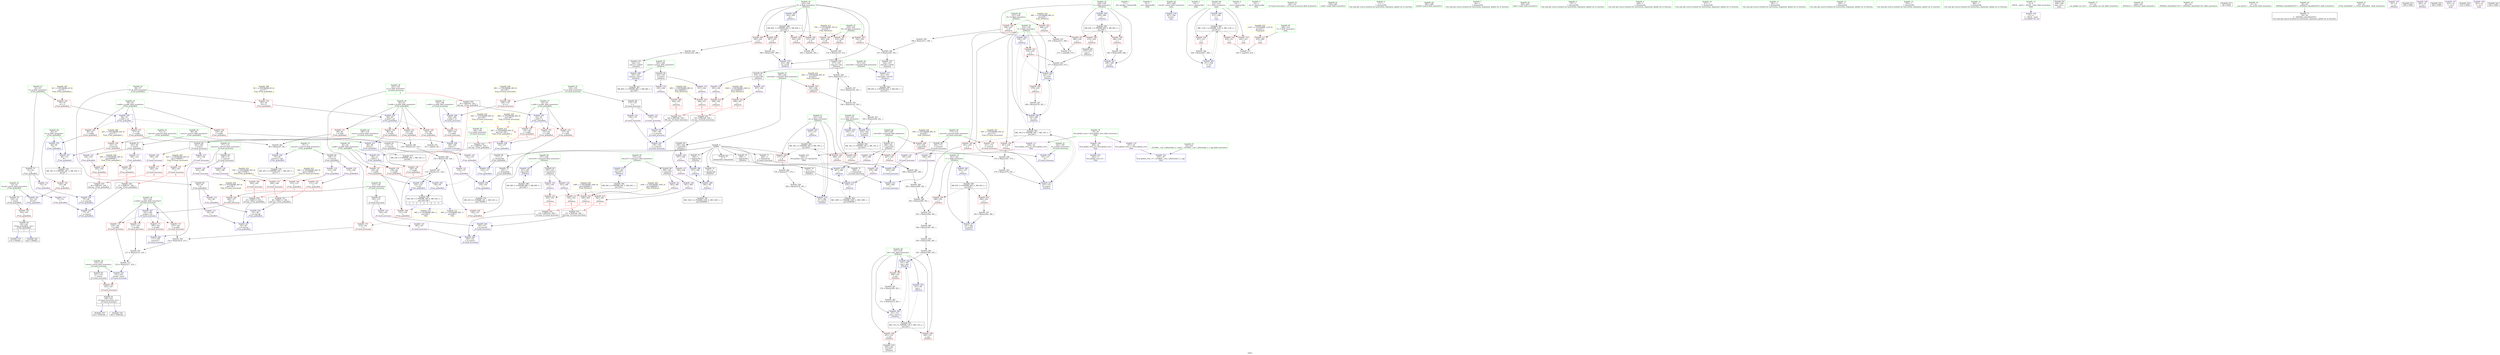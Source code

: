 digraph "SVFG" {
	label="SVFG";

	Node0x5585478d5280 [shape=record,color=grey,label="{NodeID: 0\nNullPtr}"];
	Node0x5585478d5280 -> Node0x5585478fcb40[style=solid];
	Node0x5585478d5280 -> Node0x5585478fcc40[style=solid];
	Node0x5585478d5280 -> Node0x5585478fcd10[style=solid];
	Node0x5585478d5280 -> Node0x5585478fcde0[style=solid];
	Node0x5585478d5280 -> Node0x5585478fceb0[style=solid];
	Node0x5585478d5280 -> Node0x5585478fcf80[style=solid];
	Node0x5585478d5280 -> Node0x5585478fd050[style=solid];
	Node0x5585478d5280 -> Node0x5585478fd120[style=solid];
	Node0x5585478d5280 -> Node0x5585478fd1f0[style=solid];
	Node0x5585478d5280 -> Node0x5585478ffbf0[style=solid];
	Node0x558547943bf0 [shape=record,color=black,label="{NodeID: 526\n47 = PHI(107, 196, )\n1st arg _Z7ext_gcdnnRnS_ }"];
	Node0x558547943bf0 -> Node0x5585478ffdc0[style=solid];
	Node0x55854792b490 [shape=record,color=yellow,style=double,label="{NodeID: 443\n48V_1 = ENCHI(MR_48V_0)\npts\{166 \}\nFun[_Z11mod_inversenn]|{<s0>4}}"];
	Node0x55854792b490:s0 -> Node0x5585479290e0[style=dashed,color=red];
	Node0x55854790fff0 [shape=record,color=grey,label="{NodeID: 360\n316 = Binary(314, 315, )\n}"];
	Node0x55854790fff0 -> Node0x5585478fad60[style=solid];
	Node0x55854790a6d0 [shape=record,color=blue,label="{NodeID: 277\n241\<--383\nt\<--mul34\n_Z5Solvev\n}"];
	Node0x55854790a6d0 -> Node0x558547904a20[style=dashed];
	Node0x5585478fe400 [shape=record,color=red,label="{NodeID: 194\n347\<--235\n\<--f\n_Z5Solvev\n}"];
	Node0x5585478fe400 -> Node0x55854790f9f0[style=solid];
	Node0x5585478fb6b0 [shape=record,color=purple,label="{NodeID: 111\n438\<--16\nllvm.global_ctors_2\<--llvm.global_ctors\nGlob }"];
	Node0x5585478fb6b0 -> Node0x5585478ffbf0[style=solid];
	Node0x5585478f9980 [shape=record,color=green,label="{NodeID: 28\n64\<--65\ny.addr\<--y.addr_field_insensitive\n_Z7ext_gcdnnRnS_\n}"];
	Node0x5585478f9980 -> Node0x5585479023d0[style=solid];
	Node0x5585478f9980 -> Node0x5585479024a0[style=solid];
	Node0x5585478f9980 -> Node0x558547902570[style=solid];
	Node0x5585478f9980 -> Node0x558547908170[style=solid];
	Node0x558547905920 [shape=record,color=black,label="{NodeID: 388\nMR_88V_2 = PHI(MR_88V_3, MR_88V_1, )\npts\{248 \}\n}"];
	Node0x558547905920 -> Node0x558547909eb0[style=dashed];
	Node0x5585478ffaf0 [shape=record,color=blue,label="{NodeID: 222\n437\<--18\nllvm.global_ctors_1\<--_GLOBAL__sub_I_allenwhale_2_1.cpp\nGlob }"];
	Node0x558547901600 [shape=record,color=purple,label="{NodeID: 139\n357\<--354\n\<--\n_Z5Solvev\n}"];
	Node0x558547901600 -> Node0x5585478ff440[style=solid];
	Node0x5585478fc0c0 [shape=record,color=green,label="{NodeID: 56\n247\<--248\ncoerce18\<--coerce18_field_insensitive\n_Z5Solvev\n}"];
	Node0x5585478fc0c0 -> Node0x5585478fdff0[style=solid];
	Node0x5585478fc0c0 -> Node0x558547909eb0[style=solid];
	Node0x5585479090e0 [shape=record,color=blue,label="{NodeID: 250\n205\<--206\n\<--\n_Z11mod_inversenn\n}"];
	Node0x5585479090e0 -> Node0x5585479091b0[style=dashed];
	Node0x558547902cc0 [shape=record,color=red,label="{NodeID: 167\n144\<--143\n\<--\n_Z7ext_gcdnnRnS_\n}"];
	Node0x558547902cc0 -> Node0x5585478fd8a0[style=solid];
	Node0x5585478fd8a0 [shape=record,color=black,label="{NodeID: 84\n45\<--144\n_Z7ext_gcdnnRnS__ret\<--\n_Z7ext_gcdnnRnS_\n|{<s0>3|<s1>4}}"];
	Node0x5585478fd8a0:s0 -> Node0x5585479432d0[style=solid,color=blue];
	Node0x5585478fd8a0:s1 -> Node0x558547943410[style=solid,color=blue];
	Node0x5585478f7530 [shape=record,color=green,label="{NodeID: 1\n7\<--1\n__dso_handle\<--dummyObj\nGlob }"];
	Node0x558547943d70 [shape=record,color=black,label="{NodeID: 527\n48 = PHI(111, 200, )\n2nd arg _Z7ext_gcdnnRnS_ }"];
	Node0x558547943d70 -> Node0x5585478ffe90[style=solid];
	Node0x558547910170 [shape=record,color=grey,label="{NodeID: 361\n310 = Binary(309, 281, )\n}"];
	Node0x558547910170 -> Node0x5585479102f0[style=solid];
	Node0x55854790a7a0 [shape=record,color=blue,label="{NodeID: 278\n243\<--388\nk\<--inc36\n_Z5Solvev\n}"];
	Node0x55854790a7a0 -> Node0x558547904f20[style=dashed];
	Node0x5585478fe4d0 [shape=record,color=red,label="{NodeID: 195\n298\<--237\n\<--p\n_Z5Solvev\n}"];
	Node0x5585478fe4d0 -> Node0x558547910bf0[style=solid];
	Node0x5585478fb7b0 [shape=record,color=purple,label="{NodeID: 112\n75\<--74\n\<--\n_Z7ext_gcdnnRnS_\n}"];
	Node0x5585478fb7b0 -> Node0x5585478ffcf0[style=solid];
	Node0x5585478f9a50 [shape=record,color=green,label="{NodeID: 29\n66\<--67\nd\<--d_field_insensitive\n_Z7ext_gcdnnRnS_\n}"];
	Node0x5585478f9a50 -> Node0x558547902640[style=solid];
	Node0x5585478f9a50 -> Node0x558547908240[style=solid];
	Node0x5585478f9a50 -> Node0x558547908650[style=solid];
	Node0x558547905e20 [shape=record,color=black,label="{NodeID: 389\nMR_92V_2 = PHI(MR_92V_3, MR_92V_1, )\npts\{252 \}\n}"];
	Node0x558547905e20 -> Node0x55854790a1f0[style=dashed];
	Node0x5585478ffbf0 [shape=record,color=blue, style = dotted,label="{NodeID: 223\n438\<--3\nllvm.global_ctors_2\<--dummyVal\nGlob }"];
	Node0x5585479016d0 [shape=record,color=purple,label="{NodeID: 140\n361\<--360\n\<--\n_Z5Solvev\n}"];
	Node0x5585479016d0 -> Node0x5585478ff510[style=solid];
	Node0x5585478fc190 [shape=record,color=green,label="{NodeID: 57\n249\<--250\ncoerce20\<--coerce20_field_insensitive\n_Z5Solvev\n}"];
	Node0x5585478fc190 -> Node0x5585478fe0c0[style=solid];
	Node0x5585478fc190 -> Node0x5585478fee90[style=solid];
	Node0x5585479091b0 [shape=record,color=blue,label="{NodeID: 251\n208\<--209\n\<--\n_Z11mod_inversenn\n}"];
	Node0x558547902d90 [shape=record,color=red,label="{NodeID: 168\n180\<--155\nn1\<--n\n_Z11mod_inversenn\n}"];
	Node0x558547902d90 -> Node0x558547908da0[style=solid];
	Node0x5585478fd970 [shape=record,color=black,label="{NodeID: 85\n221\<--153\n\<--retval\n_Z11mod_inversenn\n}"];
	Node0x5585478fd970 -> Node0x558547903820[style=solid];
	Node0x5585478d50d0 [shape=record,color=green,label="{NodeID: 2\n8\<--1\n.str\<--dummyObj\nGlob }"];
	Node0x558547943ef0 [shape=record,color=black,label="{NodeID: 528\n49 = PHI(113, 202, )\n3rd arg _Z7ext_gcdnnRnS_ }"];
	Node0x558547943ef0 -> Node0x5585478fff60[style=solid];
	Node0x5585479102f0 [shape=record,color=grey,label="{NodeID: 362\n311 = Binary(310, 281, )\n}"];
	Node0x5585479102f0 -> Node0x558547909d10[style=solid];
	Node0x55854790a870 [shape=record,color=blue,label="{NodeID: 279\n407\<--290\nretval\<--\nmain\n}"];
	Node0x5585478fe5a0 [shape=record,color=red,label="{NodeID: 196\n377\<--237\n\<--p\n_Z5Solvev\n}"];
	Node0x5585478fe5a0 -> Node0x55854790e4f0[style=solid];
	Node0x5585478fb880 [shape=record,color=purple,label="{NodeID: 113\n77\<--74\n\<--\n_Z7ext_gcdnnRnS_\n}"];
	Node0x5585478fb880 -> Node0x5585478ffdc0[style=solid];
	Node0x5585478f9b20 [shape=record,color=green,label="{NodeID: 30\n68\<--69\ncoerce\<--coerce_field_insensitive\n_Z7ext_gcdnnRnS_\n}"];
	Node0x5585478f9b20 -> Node0x5585478fd630[style=solid];
	Node0x5585478f9b20 -> Node0x558547908310[style=solid];
	Node0x558547905f10 [shape=record,color=black,label="{NodeID: 390\nMR_94V_2 = PHI(MR_94V_3, MR_94V_1, )\npts\{254 \}\n}"];
	Node0x558547905f10 -> Node0x55854790a2c0[style=dashed];
	Node0x5585478ffcf0 [shape=record,color=blue,label="{NodeID: 224\n75\<--46\n\<--a.coerce0\n_Z7ext_gcdnnRnS_\n}"];
	Node0x5585478ffcf0 -> Node0x5585478ffdc0[style=dashed];
	Node0x5585479017a0 [shape=record,color=purple,label="{NodeID: 141\n363\<--360\n\<--\n_Z5Solvev\n}"];
	Node0x5585479017a0 -> Node0x5585478ff5e0[style=solid];
	Node0x5585478fc260 [shape=record,color=green,label="{NodeID: 58\n251\<--252\ncoerce26\<--coerce26_field_insensitive\n_Z5Solvev\n}"];
	Node0x5585478fc260 -> Node0x5585478fe190[style=solid];
	Node0x5585478fc260 -> Node0x55854790a1f0[style=solid];
	Node0x558547909280 [shape=record,color=blue,label="{NodeID: 252\n167\<--211\nd\<--\n_Z11mod_inversenn\n}"];
	Node0x558547902e60 [shape=record,color=red,label="{NodeID: 169\n186\<--157\np2\<--p\n_Z11mod_inversenn\n}"];
	Node0x558547902e60 -> Node0x558547908e70[style=solid];
	Node0x5585478fda40 [shape=record,color=black,label="{NodeID: 86\n175\<--155\n\<--n\n_Z11mod_inversenn\n}"];
	Node0x5585478fda40 -> Node0x558547900830[style=solid];
	Node0x5585478fda40 -> Node0x558547900900[style=solid];
	Node0x5585478f7f90 [shape=record,color=green,label="{NodeID: 3\n10\<--1\n.str.1\<--dummyObj\nGlob }"];
	Node0x558547944070 [shape=record,color=black,label="{NodeID: 529\n50 = PHI(100, 163, )\n4th arg _Z7ext_gcdnnRnS_ }"];
	Node0x558547944070 -> Node0x5585479001d0[style=solid];
	Node0x558547910470 [shape=record,color=grey,label="{NodeID: 363\n305 = Binary(304, 281, )\n}"];
	Node0x558547910470 -> Node0x5585479105f0[style=solid];
	Node0x55854790a940 [shape=record,color=blue,label="{NodeID: 280\n411\<--266\nt\<--\nmain\n}"];
	Node0x55854790a940 -> Node0x5585479273a0[style=dashed];
	Node0x5585478fe670 [shape=record,color=red,label="{NodeID: 197\n268\<--239\n\<--i\n_Z5Solvev\n}"];
	Node0x5585478fe670 -> Node0x5585479114f0[style=solid];
	Node0x5585478fb950 [shape=record,color=purple,label="{NodeID: 114\n81\<--80\n\<--\n_Z7ext_gcdnnRnS_\n}"];
	Node0x5585478fb950 -> Node0x5585478ffe90[style=solid];
	Node0x5585478f9bf0 [shape=record,color=green,label="{NodeID: 31\n70\<--71\ncoerce3\<--coerce3_field_insensitive\n_Z7ext_gcdnnRnS_\n}"];
	Node0x5585478f9bf0 -> Node0x5585478fd700[style=solid];
	Node0x5585478f9bf0 -> Node0x5585479083e0[style=solid];
	Node0x558547906000 [shape=record,color=black,label="{NodeID: 391\nMR_102V_2 = PHI(MR_102V_4, MR_102V_1, )\npts\{2500000 \}\n}"];
	Node0x558547906000 -> Node0x558547909f80[style=dashed];
	Node0x5585478ffdc0 [shape=record,color=blue,label="{NodeID: 225\n77\<--47\n\<--a.coerce1\n_Z7ext_gcdnnRnS_\n}"];
	Node0x558547901870 [shape=record,color=purple,label="{NodeID: 142\n367\<--366\n\<--\n_Z5Solvev\n}"];
	Node0x558547901870 -> Node0x55854790a390[style=solid];
	Node0x5585478fc330 [shape=record,color=green,label="{NodeID: 59\n253\<--254\ncoerce27\<--coerce27_field_insensitive\n_Z5Solvev\n}"];
	Node0x5585478fc330 -> Node0x5585478faa20[style=solid];
	Node0x5585478fc330 -> Node0x55854790a2c0[style=solid];
	Node0x558547909350 [shape=record,color=blue,label="{NodeID: 253\n153\<--219\nretval\<--rem5\n_Z11mod_inversenn\n}"];
	Node0x558547909350 -> Node0x558547903820[style=dashed];
	Node0x558547902f30 [shape=record,color=red,label="{NodeID: 170\n189\<--159\n\<--n.addr\n_Z11mod_inversenn\n}"];
	Node0x558547902f30 -> Node0x558547908f40[style=solid];
	Node0x5585478fdb10 [shape=record,color=black,label="{NodeID: 87\n181\<--157\n\<--p\n_Z11mod_inversenn\n}"];
	Node0x5585478fdb10 -> Node0x5585479009d0[style=solid];
	Node0x5585478fdb10 -> Node0x558547900aa0[style=solid];
	Node0x5585478f8020 [shape=record,color=green,label="{NodeID: 4\n12\<--1\n.str.2\<--dummyObj\nGlob }"];
	Node0x5585479441f0 [shape=record,color=black,label="{NodeID: 530\n51 = PHI(101, 165, )\n5th arg _Z7ext_gcdnnRnS_ }"];
	Node0x5585479441f0 -> Node0x558547908170[style=solid];
	Node0x55854792b810 [shape=record,color=yellow,style=double,label="{NodeID: 447\n56V_1 = ENCHI(MR_56V_0)\npts\{174 \}\nFun[_Z11mod_inversenn]}"];
	Node0x55854792b810 -> Node0x558547903410[style=dashed];
	Node0x5585479105f0 [shape=record,color=grey,label="{NodeID: 364\n307 = Binary(306, 305, )\n}"];
	Node0x5585479105f0 -> Node0x558547909c40[style=solid];
	Node0x55854790aa10 [shape=record,color=blue,label="{NodeID: 281\n411\<--428\nt\<--inc\nmain\n}"];
	Node0x55854790aa10 -> Node0x5585479273a0[style=dashed];
	Node0x5585478fe740 [shape=record,color=red,label="{NodeID: 198\n274\<--239\n\<--i\n_Z5Solvev\n}"];
	Node0x5585478fe740 -> Node0x5585478fabc0[style=solid];
	Node0x558547900280 [shape=record,color=purple,label="{NodeID: 115\n83\<--80\n\<--\n_Z7ext_gcdnnRnS_\n}"];
	Node0x558547900280 -> Node0x5585478fff60[style=solid];
	Node0x5585478f9cc0 [shape=record,color=green,label="{NodeID: 32\n72\<--73\ncoerce4\<--coerce4_field_insensitive\n_Z7ext_gcdnnRnS_\n}"];
	Node0x5585478f9cc0 -> Node0x5585478fd7d0[style=solid];
	Node0x5585478f9cc0 -> Node0x558547902710[style=solid];
	Node0x5585479264d0 [shape=record,color=black,label="{NodeID: 392\nMR_108V_2 = PHI(MR_108V_4, MR_108V_1, )\npts\{2560000 \}\n}"];
	Node0x5585479264d0 -> Node0x55854790a390[style=dashed];
	Node0x5585478ffe90 [shape=record,color=blue,label="{NodeID: 226\n81\<--48\n\<--b.coerce0\n_Z7ext_gcdnnRnS_\n}"];
	Node0x5585478ffe90 -> Node0x5585478fff60[style=dashed];
	Node0x558547901940 [shape=record,color=purple,label="{NodeID: 143\n370\<--366\n\<--\n_Z5Solvev\n}"];
	Node0x558547901940 -> Node0x55854790a460[style=solid];
	Node0x5585478fc400 [shape=record,color=green,label="{NodeID: 60\n255\<--256\ncoerce29\<--coerce29_field_insensitive\n_Z5Solvev\n}"];
	Node0x5585478fc400 -> Node0x5585478faaf0[style=solid];
	Node0x5585478fc400 -> Node0x5585478fef60[style=solid];
	Node0x55854790dd70 [shape=record,color=grey,label="{NodeID: 337\n383 = Binary(382, 384, )\n}"];
	Node0x55854790dd70 -> Node0x55854790a6d0[style=solid];
	Node0x558547909420 [shape=record,color=blue,label="{NodeID: 254\n231\<--94\nans\<--\n_Z5Solvev\n}"];
	Node0x558547909420 -> Node0x558547920da0[style=dashed];
	Node0x558547903000 [shape=record,color=red,label="{NodeID: 171\n190\<--161\n\<--p.addr\n_Z11mod_inversenn\n}"];
	Node0x558547903000 -> Node0x558547909010[style=solid];
	Node0x5585478fdbe0 [shape=record,color=black,label="{NodeID: 88\n192\<--169\n\<--coerce\n_Z11mod_inversenn\n}"];
	Node0x5585478fdbe0 -> Node0x558547900b70[style=solid];
	Node0x5585478fdbe0 -> Node0x558547900c40[style=solid];
	Node0x5585478f80b0 [shape=record,color=green,label="{NodeID: 5\n14\<--1\n.str.3\<--dummyObj\nGlob }"];
	Node0x558547944370 [shape=record,color=black,label="{NodeID: 531\n149 = PHI(326, 356, )\n0th arg _Z11mod_inversenn }"];
	Node0x558547944370 -> Node0x558547908a60[style=solid];
	Node0x558547910770 [shape=record,color=grey,label="{NodeID: 365\n304 = Binary(303, 281, )\n}"];
	Node0x558547910770 -> Node0x558547910470[style=solid];
	Node0x5585478fe810 [shape=record,color=red,label="{NodeID: 199\n284\<--239\n\<--i\n_Z5Solvev\n}"];
	Node0x5585478fe810 -> Node0x55854790e1f0[style=solid];
	Node0x558547900350 [shape=record,color=purple,label="{NodeID: 116\n104\<--103\n\<--\n_Z7ext_gcdnnRnS_\n}"];
	Node0x558547900350 -> Node0x5585479027e0[style=solid];
	Node0x5585478f9d90 [shape=record,color=green,label="{NodeID: 33\n146\<--147\n_Z11mod_inversenn\<--_Z11mod_inversenn_field_insensitive\n}"];
	Node0x5585478fff60 [shape=record,color=blue,label="{NodeID: 227\n83\<--49\n\<--b.coerce1\n_Z7ext_gcdnnRnS_\n}"];
	Node0x558547901a10 [shape=record,color=red,label="{NodeID: 144\n79\<--54\na1\<--a\n_Z7ext_gcdnnRnS_\n}"];
	Node0x558547901a10 -> Node0x558547900030[style=solid];
	Node0x5585478fc4d0 [shape=record,color=green,label="{NodeID: 61\n259\<--260\nscanf\<--scanf_field_insensitive\n}"];
	Node0x55854790def0 [shape=record,color=grey,label="{NodeID: 338\n380 = Binary(378, 281, )\n}"];
	Node0x55854790def0 -> Node0x55854790a600[style=solid];
	Node0x5585479094f0 [shape=record,color=blue,label="{NodeID: 255\n233\<--137\nc\<--\n_Z5Solvev\n}"];
	Node0x5585479094f0 -> Node0x5585479212a0[style=dashed];
	Node0x5585479030d0 [shape=record,color=red,label="{NodeID: 172\n213\<--161\n\<--p.addr\n_Z11mod_inversenn\n}"];
	Node0x5585479030d0 -> Node0x55854790e370[style=solid];
	Node0x5585478fdcb0 [shape=record,color=black,label="{NodeID: 89\n198\<--171\n\<--coerce3\n_Z11mod_inversenn\n}"];
	Node0x5585478fdcb0 -> Node0x558547900d10[style=solid];
	Node0x5585478fdcb0 -> Node0x558547900de0[style=solid];
	Node0x5585478f8940 [shape=record,color=green,label="{NodeID: 6\n17\<--1\n\<--dummyObj\nCan only get source location for instruction, argument, global var or function.}"];
	Node0x5585479444f0 [shape=record,color=black,label="{NodeID: 532\n150 = PHI(328, 358, )\n1st arg _Z11mod_inversenn }"];
	Node0x5585479444f0 -> Node0x558547908b30[style=solid];
	Node0x5585479108f0 [shape=record,color=grey,label="{NodeID: 366\n300 = Binary(299, 281, )\n}"];
	Node0x5585479108f0 -> Node0x558547910d70[style=solid];
	Node0x5585478fe8e0 [shape=record,color=red,label="{NodeID: 200\n296\<--241\n\<--t\n_Z5Solvev\n}"];
	Node0x5585478fe8e0 -> Node0x558547910ef0[style=solid];
	Node0x558547900420 [shape=record,color=purple,label="{NodeID: 117\n106\<--103\n\<--\n_Z7ext_gcdnnRnS_\n}"];
	Node0x558547900420 -> Node0x5585479028b0[style=solid];
	Node0x5585478f9e90 [shape=record,color=green,label="{NodeID: 34\n153\<--154\nretval\<--retval_field_insensitive\n_Z11mod_inversenn\n}"];
	Node0x5585478f9e90 -> Node0x5585478fd970[style=solid];
	Node0x5585478f9e90 -> Node0x558547909350[style=solid];
	Node0x558547926ea0 [shape=record,color=black,label="{NodeID: 394\nMR_80V_3 = PHI(MR_80V_4, MR_80V_2, )\npts\{240 \}\n}"];
	Node0x558547926ea0 -> Node0x5585478fe670[style=dashed];
	Node0x558547926ea0 -> Node0x5585478fe740[style=dashed];
	Node0x558547926ea0 -> Node0x5585478fe810[style=dashed];
	Node0x558547926ea0 -> Node0x5585479099d0[style=dashed];
	Node0x558547900030 [shape=record,color=blue,label="{NodeID: 228\n58\<--79\na.addr\<--a1\n_Z7ext_gcdnnRnS_\n}"];
	Node0x558547900030 -> Node0x558547901bb0[style=dashed];
	Node0x558547900030 -> Node0x558547901c80[style=dashed];
	Node0x558547900030 -> Node0x558547901d50[style=dashed];
	Node0x558547901ae0 [shape=record,color=red,label="{NodeID: 145\n85\<--56\nb2\<--b\n_Z7ext_gcdnnRnS_\n}"];
	Node0x558547901ae0 -> Node0x558547900100[style=solid];
	Node0x5585478fc5d0 [shape=record,color=green,label="{NodeID: 62\n395\<--396\nprintf\<--printf_field_insensitive\n}"];
	Node0x55854790e070 [shape=record,color=grey,label="{NodeID: 339\n216 = Binary(214, 215, )\n}"];
	Node0x55854790e070 -> Node0x55854790e370[style=solid];
	Node0x5585479095c0 [shape=record,color=blue,label="{NodeID: 256\n235\<--137\nf\<--\n_Z5Solvev\n}"];
	Node0x5585479095c0 -> Node0x558547904040[style=dashed];
	Node0x5585479095c0 -> Node0x558547909830[style=dashed];
	Node0x5585479095c0 -> Node0x5585479217a0[style=dashed];
	Node0x5585479031a0 [shape=record,color=red,label="{NodeID: 173\n215\<--161\n\<--p.addr\n_Z11mod_inversenn\n}"];
	Node0x5585479031a0 -> Node0x55854790e070[style=solid];
	Node0x5585478fdd80 [shape=record,color=black,label="{NodeID: 90\n204\<--173\n\<--coerce4\n_Z11mod_inversenn\n}"];
	Node0x5585478fdd80 -> Node0x558547900eb0[style=solid];
	Node0x5585478fdd80 -> Node0x558547900f80[style=solid];
	Node0x5585478f89d0 [shape=record,color=green,label="{NodeID: 7\n94\<--1\n\<--dummyObj\nCan only get source location for instruction, argument, global var or function.}"];
	Node0x558547944670 [shape=record,color=black,label="{NodeID: 533\n151 = PHI(332, 362, )\n2nd arg _Z11mod_inversenn }"];
	Node0x558547944670 -> Node0x558547908c00[style=solid];
	Node0x55854792bab0 [shape=record,color=yellow,style=double,label="{NodeID: 450\n62V_1 = ENCHI(MR_62V_0)\npts\{1700000 \}\nFun[_Z11mod_inversenn]}"];
	Node0x55854792bab0 -> Node0x5585479034e0[style=dashed];
	Node0x55854792bab0 -> Node0x5585479035b0[style=dashed];
	Node0x558547910a70 [shape=record,color=grey,label="{NodeID: 367\n132 = Binary(131, 129, )\n}"];
	Node0x558547910a70 -> Node0x558547908720[style=solid];
	Node0x5585478fe9b0 [shape=record,color=red,label="{NodeID: 201\n382\<--241\n\<--t\n_Z5Solvev\n}"];
	Node0x5585478fe9b0 -> Node0x55854790dd70[style=solid];
	Node0x5585479004f0 [shape=record,color=purple,label="{NodeID: 118\n110\<--109\n\<--\n_Z7ext_gcdnnRnS_\n}"];
	Node0x5585479004f0 -> Node0x558547902980[style=solid];
	Node0x5585478f9f60 [shape=record,color=green,label="{NodeID: 35\n155\<--156\nn\<--n_field_insensitive\n_Z11mod_inversenn\n}"];
	Node0x5585478f9f60 -> Node0x5585478fda40[style=solid];
	Node0x5585478f9f60 -> Node0x558547902d90[style=solid];
	Node0x5585479273a0 [shape=record,color=black,label="{NodeID: 395\nMR_114V_3 = PHI(MR_114V_4, MR_114V_2, )\npts\{412 \}\n}"];
	Node0x5585479273a0 -> Node0x5585478ff780[style=dashed];
	Node0x5585479273a0 -> Node0x5585478ff850[style=dashed];
	Node0x5585479273a0 -> Node0x5585478ff920[style=dashed];
	Node0x5585479273a0 -> Node0x55854790aa10[style=dashed];
	Node0x558547900100 [shape=record,color=blue,label="{NodeID: 229\n60\<--85\nb.addr\<--b2\n_Z7ext_gcdnnRnS_\n}"];
	Node0x558547900100 -> Node0x558547901e20[style=dashed];
	Node0x558547900100 -> Node0x558547901ef0[style=dashed];
	Node0x558547900100 -> Node0x558547901fc0[style=dashed];
	Node0x558547900100 -> Node0x558547902090[style=dashed];
	Node0x558547901bb0 [shape=record,color=red,label="{NodeID: 146\n90\<--58\n\<--a.addr\n_Z7ext_gcdnnRnS_\n}"];
	Node0x558547901bb0 -> Node0x558547908240[style=solid];
	Node0x5585478fc6d0 [shape=record,color=green,label="{NodeID: 63\n404\<--405\nmain\<--main_field_insensitive\n}"];
	Node0x55854792a2b0 [shape=record,color=yellow,style=double,label="{NodeID: 423\n68V_1 = ENCHI(MR_68V_0)\npts\{228 \}\nFun[_Z5Solvev]}"];
	Node0x55854792a2b0 -> Node0x5585479038f0[style=dashed];
	Node0x55854792a2b0 -> Node0x5585479039c0[style=dashed];
	Node0x55854790e1f0 [shape=record,color=grey,label="{NodeID: 340\n285 = Binary(284, 266, )\n}"];
	Node0x55854790e1f0 -> Node0x5585479099d0[style=solid];
	Node0x558547909690 [shape=record,color=blue,label="{NodeID: 257\n237\<--137\np\<--\n_Z5Solvev\n}"];
	Node0x558547909690 -> Node0x558547904520[style=dashed];
	Node0x558547903270 [shape=record,color=red,label="{NodeID: 174\n218\<--161\n\<--p.addr\n_Z11mod_inversenn\n}"];
	Node0x558547903270 -> Node0x558547911070[style=solid];
	Node0x5585478fde50 [shape=record,color=black,label="{NodeID: 91\n148\<--222\n_Z11mod_inversenn_ret\<--\n_Z11mod_inversenn\n|{<s0>6|<s1>7}}"];
	Node0x5585478fde50:s0 -> Node0x558547942e50[style=solid,color=blue];
	Node0x5585478fde50:s1 -> Node0x558547943080[style=solid,color=blue];
	Node0x5585478f8a60 [shape=record,color=green,label="{NodeID: 8\n137\<--1\n\<--dummyObj\nCan only get source location for instruction, argument, global var or function.}"];
	Node0x5585479447f0 [shape=record,color=black,label="{NodeID: 534\n152 = PHI(334, 364, )\n3rd arg _Z11mod_inversenn }"];
	Node0x5585479447f0 -> Node0x558547908cd0[style=solid];
	Node0x55854792bb90 [shape=record,color=yellow,style=double,label="{NodeID: 451\n64V_1 = ENCHI(MR_64V_0)\npts\{1720000 \}\nFun[_Z11mod_inversenn]}"];
	Node0x55854792bb90 -> Node0x558547903680[style=dashed];
	Node0x55854792bb90 -> Node0x558547903750[style=dashed];
	Node0x558547910bf0 [shape=record,color=grey,label="{NodeID: 368\n299 = Binary(297, 298, )\n}"];
	Node0x558547910bf0 -> Node0x5585479108f0[style=solid];
	Node0x5585478fea80 [shape=record,color=red,label="{NodeID: 202\n292\<--243\n\<--k\n_Z5Solvev\n}"];
	Node0x5585478fea80 -> Node0x558547911670[style=solid];
	Node0x5585479005c0 [shape=record,color=purple,label="{NodeID: 119\n112\<--109\n\<--\n_Z7ext_gcdnnRnS_\n}"];
	Node0x5585479005c0 -> Node0x558547902a50[style=solid];
	Node0x5585478fa030 [shape=record,color=green,label="{NodeID: 36\n157\<--158\np\<--p_field_insensitive\n_Z11mod_inversenn\n}"];
	Node0x5585478fa030 -> Node0x5585478fdb10[style=solid];
	Node0x5585478fa030 -> Node0x558547902e60[style=solid];
	Node0x5585479001d0 [shape=record,color=blue,label="{NodeID: 230\n62\<--50\nx.addr\<--x\n_Z7ext_gcdnnRnS_\n}"];
	Node0x5585479001d0 -> Node0x558547902160[style=dashed];
	Node0x5585479001d0 -> Node0x558547902230[style=dashed];
	Node0x5585479001d0 -> Node0x558547902300[style=dashed];
	Node0x558547901c80 [shape=record,color=red,label="{NodeID: 147\n97\<--58\n\<--a.addr\n_Z7ext_gcdnnRnS_\n}"];
	Node0x558547901c80 -> Node0x55854790e970[style=solid];
	Node0x5585478fc7d0 [shape=record,color=green,label="{NodeID: 64\n407\<--408\nretval\<--retval_field_insensitive\nmain\n}"];
	Node0x5585478fc7d0 -> Node0x55854790a870[style=solid];
	Node0x55854792a390 [shape=record,color=yellow,style=double,label="{NodeID: 424\n96V_1 = ENCHI(MR_96V_0)\npts\{256 \}\nFun[_Z5Solvev]}"];
	Node0x55854792a390 -> Node0x5585478fef60[style=dashed];
	Node0x55854790e370 [shape=record,color=grey,label="{NodeID: 341\n217 = Binary(213, 216, )\n}"];
	Node0x55854790e370 -> Node0x558547911070[style=solid];
	Node0x558547909760 [shape=record,color=blue,label="{NodeID: 258\n239\<--266\ni\<--\n_Z5Solvev\n}"];
	Node0x558547909760 -> Node0x558547926ea0[style=dashed];
	Node0x558547903340 [shape=record,color=red,label="{NodeID: 175\n214\<--163\n\<--x\n_Z11mod_inversenn\n}"];
	Node0x558547903340 -> Node0x55854790e070[style=solid];
	Node0x5585478fdf20 [shape=record,color=black,label="{NodeID: 92\n324\<--245\n\<--coerce\n_Z5Solvev\n}"];
	Node0x5585478fdf20 -> Node0x558547901050[style=solid];
	Node0x5585478fdf20 -> Node0x558547901120[style=solid];
	Node0x5585478f8af0 [shape=record,color=green,label="{NodeID: 9\n266\<--1\n\<--dummyObj\nCan only get source location for instruction, argument, global var or function.}"];
	Node0x558547910d70 [shape=record,color=grey,label="{NodeID: 369\n302 = Binary(300, 301, )\n}"];
	Node0x558547910d70 -> Node0x558547910ef0[style=solid];
	Node0x5585478feb50 [shape=record,color=red,label="{NodeID: 203\n315\<--243\n\<--k\n_Z5Solvev\n}"];
	Node0x5585478feb50 -> Node0x55854790fff0[style=solid];
	Node0x558547900690 [shape=record,color=purple,label="{NodeID: 120\n116\<--115\n\<--\n_Z7ext_gcdnnRnS_\n}"];
	Node0x558547900690 -> Node0x5585479084b0[style=solid];
	Node0x5585478fa100 [shape=record,color=green,label="{NodeID: 37\n159\<--160\nn.addr\<--n.addr_field_insensitive\n_Z11mod_inversenn\n}"];
	Node0x5585478fa100 -> Node0x558547902f30[style=solid];
	Node0x5585478fa100 -> Node0x558547908da0[style=solid];
	Node0x5585479283c0 [shape=record,color=yellow,style=double,label="{NodeID: 397\n4V_1 = ENCHI(MR_4V_0)\npts\{55 \}\nFun[_Z7ext_gcdnnRnS_]}"];
	Node0x5585479283c0 -> Node0x558547901a10[style=dashed];
	Node0x558547908170 [shape=record,color=blue,label="{NodeID: 231\n64\<--51\ny.addr\<--y\n_Z7ext_gcdnnRnS_\n}"];
	Node0x558547908170 -> Node0x5585479023d0[style=dashed];
	Node0x558547908170 -> Node0x5585479024a0[style=dashed];
	Node0x558547908170 -> Node0x558547902570[style=dashed];
	Node0x558547901d50 [shape=record,color=red,label="{NodeID: 148\n124\<--58\n\<--a.addr\n_Z7ext_gcdnnRnS_\n}"];
	Node0x558547901d50 -> Node0x55854790edf0[style=solid];
	Node0x5585478fc8a0 [shape=record,color=green,label="{NodeID: 65\n409\<--410\nT\<--T_field_insensitive\nmain\n}"];
	Node0x5585478fc8a0 -> Node0x5585478ff6b0[style=solid];
	Node0x55854792a470 [shape=record,color=yellow,style=double,label="{NodeID: 425\n98V_1 = ENCHI(MR_98V_0)\npts\{2460000 \}\nFun[_Z5Solvev]}"];
	Node0x55854792a470 -> Node0x5585478ff030[style=dashed];
	Node0x55854792a470 -> Node0x5585478ff100[style=dashed];
	Node0x55854790e4f0 [shape=record,color=grey,label="{NodeID: 342\n378 = Binary(377, 379, )\n}"];
	Node0x55854790e4f0 -> Node0x55854790def0[style=solid];
	Node0x558547909830 [shape=record,color=blue,label="{NodeID: 259\n235\<--277\nf\<--mul1\n_Z5Solvev\n}"];
	Node0x558547909830 -> Node0x5585478fe260[style=dashed];
	Node0x558547909830 -> Node0x558547909900[style=dashed];
	Node0x558547903410 [shape=record,color=red,label="{NodeID: 176\n211\<--173\n\<--coerce4\n_Z11mod_inversenn\n}"];
	Node0x558547903410 -> Node0x558547909280[style=solid];
	Node0x5585478fdff0 [shape=record,color=black,label="{NodeID: 93\n330\<--247\n\<--coerce18\n_Z5Solvev\n}"];
	Node0x5585478fdff0 -> Node0x5585479011f0[style=solid];
	Node0x5585478fdff0 -> Node0x5585479012c0[style=solid];
	Node0x5585478f8b80 [shape=record,color=green,label="{NodeID: 10\n271\<--1\n\<--dummyObj\nCan only get source location for instruction, argument, global var or function.}"];
	Node0x558547910ef0 [shape=record,color=grey,label="{NodeID: 370\n303 = Binary(296, 302, )\n}"];
	Node0x558547910ef0 -> Node0x558547910770[style=solid];
	Node0x5585478fec20 [shape=record,color=red,label="{NodeID: 204\n320\<--243\n\<--k\n_Z5Solvev\n}"];
	Node0x5585478fec20 -> Node0x55854790fe70[style=solid];
	Node0x558547900760 [shape=record,color=purple,label="{NodeID: 121\n119\<--115\n\<--\n_Z7ext_gcdnnRnS_\n}"];
	Node0x558547900760 -> Node0x558547908580[style=solid];
	Node0x5585478fa1d0 [shape=record,color=green,label="{NodeID: 38\n161\<--162\np.addr\<--p.addr_field_insensitive\n_Z11mod_inversenn\n}"];
	Node0x5585478fa1d0 -> Node0x558547903000[style=solid];
	Node0x5585478fa1d0 -> Node0x5585479030d0[style=solid];
	Node0x5585478fa1d0 -> Node0x5585479031a0[style=solid];
	Node0x5585478fa1d0 -> Node0x558547903270[style=solid];
	Node0x5585478fa1d0 -> Node0x558547908e70[style=solid];
	Node0x5585479284a0 [shape=record,color=yellow,style=double,label="{NodeID: 398\n6V_1 = ENCHI(MR_6V_0)\npts\{57 \}\nFun[_Z7ext_gcdnnRnS_]}"];
	Node0x5585479284a0 -> Node0x558547901ae0[style=dashed];
	Node0x558547908240 [shape=record,color=blue,label="{NodeID: 232\n66\<--90\nd\<--\n_Z7ext_gcdnnRnS_\n}"];
	Node0x558547908240 -> Node0x558547908650[style=dashed];
	Node0x558547908240 -> Node0x55854791f8b0[style=dashed];
	Node0x558547901e20 [shape=record,color=red,label="{NodeID: 149\n92\<--60\n\<--b.addr\n_Z7ext_gcdnnRnS_\n}"];
	Node0x558547901e20 -> Node0x5585479111f0[style=solid];
	Node0x5585478fc970 [shape=record,color=green,label="{NodeID: 66\n411\<--412\nt\<--t_field_insensitive\nmain\n}"];
	Node0x5585478fc970 -> Node0x5585478ff780[style=solid];
	Node0x5585478fc970 -> Node0x5585478ff850[style=solid];
	Node0x5585478fc970 -> Node0x5585478ff920[style=solid];
	Node0x5585478fc970 -> Node0x55854790a940[style=solid];
	Node0x5585478fc970 -> Node0x55854790aa10[style=solid];
	Node0x55854792a550 [shape=record,color=yellow,style=double,label="{NodeID: 426\n100V_1 = ENCHI(MR_100V_0)\npts\{2480000 \}\nFun[_Z5Solvev]}"];
	Node0x55854792a550 -> Node0x5585478ff1d0[style=dashed];
	Node0x55854792a550 -> Node0x5585478ff2a0[style=dashed];
	Node0x55854790e670 [shape=record,color=grey,label="{NodeID: 343\n375 = Binary(374, 281, )\n}"];
	Node0x55854790e670 -> Node0x55854790a530[style=solid];
	Node0x558547909900 [shape=record,color=blue,label="{NodeID: 260\n235\<--280\nf\<--rem\n_Z5Solvev\n}"];
	Node0x558547909900 -> Node0x558547904040[style=dashed];
	Node0x558547909900 -> Node0x558547909830[style=dashed];
	Node0x558547909900 -> Node0x5585479217a0[style=dashed];
	Node0x5585479034e0 [shape=record,color=red,label="{NodeID: 177\n194\<--193\n\<--\n_Z11mod_inversenn\n|{<s0>4}}"];
	Node0x5585479034e0:s0 -> Node0x5585479438f0[style=solid,color=red];
	Node0x5585478fe0c0 [shape=record,color=black,label="{NodeID: 94\n336\<--249\n\<--coerce20\n_Z5Solvev\n}"];
	Node0x5585478fe0c0 -> Node0x558547901390[style=solid];
	Node0x5585478fe0c0 -> Node0x558547901460[style=solid];
	Node0x5585478f8c10 [shape=record,color=green,label="{NodeID: 11\n281\<--1\n\<--dummyObj\nCan only get source location for instruction, argument, global var or function.}"];
	Node0x558547911070 [shape=record,color=grey,label="{NodeID: 371\n219 = Binary(217, 218, )\n}"];
	Node0x558547911070 -> Node0x558547909350[style=solid];
	Node0x5585478fecf0 [shape=record,color=red,label="{NodeID: 205\n350\<--243\n\<--k\n_Z5Solvev\n}"];
	Node0x5585478fecf0 -> Node0x55854790ef70[style=solid];
	Node0x558547900830 [shape=record,color=purple,label="{NodeID: 122\n176\<--175\n\<--\n_Z11mod_inversenn\n}"];
	Node0x558547900830 -> Node0x558547908a60[style=solid];
	Node0x5585478fa2a0 [shape=record,color=green,label="{NodeID: 39\n163\<--164\nx\<--x_field_insensitive\n_Z11mod_inversenn\n|{|<s1>4}}"];
	Node0x5585478fa2a0 -> Node0x558547903340[style=solid];
	Node0x5585478fa2a0:s1 -> Node0x558547944070[style=solid,color=red];
	Node0x558547908310 [shape=record,color=blue,label="{NodeID: 233\n68\<--96\ncoerce\<--\n_Z7ext_gcdnnRnS_\n}"];
	Node0x558547908310 -> Node0x55854791f9a0[style=dashed];
	Node0x558547901ef0 [shape=record,color=red,label="{NodeID: 150\n96\<--60\n\<--b.addr\n_Z7ext_gcdnnRnS_\n}"];
	Node0x558547901ef0 -> Node0x558547908310[style=solid];
	Node0x5585478fca40 [shape=record,color=green,label="{NodeID: 67\n18\<--432\n_GLOBAL__sub_I_allenwhale_2_1.cpp\<--_GLOBAL__sub_I_allenwhale_2_1.cpp_field_insensitive\n}"];
	Node0x5585478fca40 -> Node0x5585478ffaf0[style=solid];
	Node0x55854790e7f0 [shape=record,color=grey,label="{NodeID: 344\n428 = Binary(427, 266, )\n}"];
	Node0x55854790e7f0 -> Node0x55854790aa10[style=solid];
	Node0x5585479099d0 [shape=record,color=blue,label="{NodeID: 261\n239\<--285\ni\<--inc\n_Z5Solvev\n}"];
	Node0x5585479099d0 -> Node0x558547926ea0[style=dashed];
	Node0x5585479035b0 [shape=record,color=red,label="{NodeID: 178\n196\<--195\n\<--\n_Z11mod_inversenn\n|{<s0>4}}"];
	Node0x5585479035b0:s0 -> Node0x558547943bf0[style=solid,color=red];
	Node0x5585478fe190 [shape=record,color=black,label="{NodeID: 95\n354\<--251\n\<--coerce26\n_Z5Solvev\n}"];
	Node0x5585478fe190 -> Node0x558547901530[style=solid];
	Node0x5585478fe190 -> Node0x558547901600[style=solid];
	Node0x5585478f8ca0 [shape=record,color=green,label="{NodeID: 12\n290\<--1\n\<--dummyObj\nCan only get source location for instruction, argument, global var or function.}"];
	Node0x5585479111f0 [shape=record,color=grey,label="{NodeID: 372\n93 = cmp(92, 94, )\n}"];
	Node0x5585478fedc0 [shape=record,color=red,label="{NodeID: 206\n387\<--243\n\<--k\n_Z5Solvev\n}"];
	Node0x5585478fedc0 -> Node0x55854790f270[style=solid];
	Node0x558547900900 [shape=record,color=purple,label="{NodeID: 123\n178\<--175\n\<--\n_Z11mod_inversenn\n}"];
	Node0x558547900900 -> Node0x558547908b30[style=solid];
	Node0x5585478fa370 [shape=record,color=green,label="{NodeID: 40\n165\<--166\ny\<--y_field_insensitive\n_Z11mod_inversenn\n|{<s0>4}}"];
	Node0x5585478fa370:s0 -> Node0x5585479441f0[style=solid,color=red];
	Node0x5585479083e0 [shape=record,color=blue,label="{NodeID: 234\n70\<--99\ncoerce3\<--rem\n_Z7ext_gcdnnRnS_\n}"];
	Node0x5585479083e0 -> Node0x55854791fea0[style=dashed];
	Node0x558547901fc0 [shape=record,color=red,label="{NodeID: 151\n98\<--60\n\<--b.addr\n_Z7ext_gcdnnRnS_\n}"];
	Node0x558547901fc0 -> Node0x55854790e970[style=solid];
	Node0x5585478fcb40 [shape=record,color=black,label="{NodeID: 68\n2\<--3\ndummyVal\<--dummyVal\n}"];
	Node0x55854792a710 [shape=record,color=yellow,style=double,label="{NodeID: 428\n104V_1 = ENCHI(MR_104V_0)\npts\{2520000 \}\nFun[_Z5Solvev]}"];
	Node0x55854792a710 -> Node0x5585478ff370[style=dashed];
	Node0x55854792a710 -> Node0x5585478ff440[style=dashed];
	Node0x55854790e970 [shape=record,color=grey,label="{NodeID: 345\n99 = Binary(97, 98, )\n}"];
	Node0x55854790e970 -> Node0x5585479083e0[style=solid];
	Node0x558547909aa0 [shape=record,color=blue,label="{NodeID: 262\n241\<--137\nt\<--\n_Z5Solvev\n}"];
	Node0x558547909aa0 -> Node0x558547904a20[style=dashed];
	Node0x558547903680 [shape=record,color=red,label="{NodeID: 179\n200\<--199\n\<--\n_Z11mod_inversenn\n|{<s0>4}}"];
	Node0x558547903680:s0 -> Node0x558547943d70[style=solid,color=red];
	Node0x5585478faa20 [shape=record,color=black,label="{NodeID: 96\n360\<--253\n\<--coerce27\n_Z5Solvev\n}"];
	Node0x5585478faa20 -> Node0x5585479016d0[style=solid];
	Node0x5585478faa20 -> Node0x5585479017a0[style=solid];
	Node0x5585478f8d30 [shape=record,color=green,label="{NodeID: 13\n379\<--1\n\<--dummyObj\nCan only get source location for instruction, argument, global var or function.}"];
	Node0x558547911370 [shape=record,color=grey,label="{NodeID: 373\n420 = cmp(418, 419, )\n}"];
	Node0x5585478fee90 [shape=record,color=red,label="{NodeID: 207\n343\<--249\n\<--coerce20\n_Z5Solvev\n}"];
	Node0x5585478fee90 -> Node0x55854790f6f0[style=solid];
	Node0x5585479009d0 [shape=record,color=purple,label="{NodeID: 124\n182\<--181\n\<--\n_Z11mod_inversenn\n}"];
	Node0x5585479009d0 -> Node0x558547908c00[style=solid];
	Node0x5585478fa440 [shape=record,color=green,label="{NodeID: 41\n167\<--168\nd\<--d_field_insensitive\n_Z11mod_inversenn\n}"];
	Node0x5585478fa440 -> Node0x558547909280[style=solid];
	Node0x5585479084b0 [shape=record,color=blue,label="{NodeID: 235\n116\<--117\n\<--\n_Z7ext_gcdnnRnS_\n}"];
	Node0x5585479084b0 -> Node0x558547908580[style=dashed];
	Node0x558547902090 [shape=record,color=red,label="{NodeID: 152\n125\<--60\n\<--b.addr\n_Z7ext_gcdnnRnS_\n}"];
	Node0x558547902090 -> Node0x55854790edf0[style=solid];
	Node0x5585478fcc40 [shape=record,color=black,label="{NodeID: 69\n117\<--3\n\<--dummyVal\n_Z7ext_gcdnnRnS_\n}"];
	Node0x5585478fcc40 -> Node0x5585479084b0[style=solid];
	Node0x55854792a7f0 [shape=record,color=yellow,style=double,label="{NodeID: 429\n106V_1 = ENCHI(MR_106V_0)\npts\{2540000 \}\nFun[_Z5Solvev]}"];
	Node0x55854792a7f0 -> Node0x5585478ff510[style=dashed];
	Node0x55854792a7f0 -> Node0x5585478ff5e0[style=dashed];
	Node0x55854790eaf0 [shape=record,color=grey,label="{NodeID: 346\n129 = Binary(126, 128, )\n}"];
	Node0x55854790eaf0 -> Node0x558547910a70[style=solid];
	Node0x558547909b70 [shape=record,color=blue,label="{NodeID: 263\n243\<--290\nk\<--\n_Z5Solvev\n}"];
	Node0x558547909b70 -> Node0x558547904f20[style=dashed];
	Node0x558547903750 [shape=record,color=red,label="{NodeID: 180\n202\<--201\n\<--\n_Z11mod_inversenn\n|{<s0>4}}"];
	Node0x558547903750:s0 -> Node0x558547943ef0[style=solid,color=red];
	Node0x5585478faaf0 [shape=record,color=black,label="{NodeID: 97\n366\<--255\n\<--coerce29\n_Z5Solvev\n}"];
	Node0x5585478faaf0 -> Node0x558547901870[style=solid];
	Node0x5585478faaf0 -> Node0x558547901940[style=solid];
	Node0x5585478f8dc0 [shape=record,color=green,label="{NodeID: 14\n384\<--1\n\<--dummyObj\nCan only get source location for instruction, argument, global var or function.}"];
	Node0x5585479114f0 [shape=record,color=grey,label="{NodeID: 374\n272 = cmp(268, 270, )\n}"];
	Node0x5585478fef60 [shape=record,color=red,label="{NodeID: 208\n373\<--255\n\<--coerce29\n_Z5Solvev\n}"];
	Node0x5585478fef60 -> Node0x55854790f9f0[style=solid];
	Node0x558547900aa0 [shape=record,color=purple,label="{NodeID: 125\n184\<--181\n\<--\n_Z11mod_inversenn\n}"];
	Node0x558547900aa0 -> Node0x558547908cd0[style=solid];
	Node0x5585478fa510 [shape=record,color=green,label="{NodeID: 42\n169\<--170\ncoerce\<--coerce_field_insensitive\n_Z11mod_inversenn\n}"];
	Node0x5585478fa510 -> Node0x5585478fdbe0[style=solid];
	Node0x5585478fa510 -> Node0x558547908f40[style=solid];
	Node0x558547908580 [shape=record,color=blue,label="{NodeID: 236\n119\<--120\n\<--\n_Z7ext_gcdnnRnS_\n}"];
	Node0x558547908580 -> Node0x5585479203a0[style=dashed];
	Node0x558547902160 [shape=record,color=red,label="{NodeID: 153\n101\<--62\n\<--x.addr\n_Z7ext_gcdnnRnS_\n|{<s0>3}}"];
	Node0x558547902160:s0 -> Node0x5585479441f0[style=solid,color=red];
	Node0x5585478fcd10 [shape=record,color=black,label="{NodeID: 70\n120\<--3\n\<--dummyVal\n_Z7ext_gcdnnRnS_\n}"];
	Node0x5585478fcd10 -> Node0x558547908580[style=solid];
	Node0x55854790ec70 [shape=record,color=grey,label="{NodeID: 347\n280 = Binary(279, 281, )\n}"];
	Node0x55854790ec70 -> Node0x558547909900[style=solid];
	Node0x558547909c40 [shape=record,color=blue,label="{NodeID: 264\n231\<--307\nans\<--add\n_Z5Solvev\n}"];
	Node0x558547909c40 -> Node0x558547903d00[style=dashed];
	Node0x558547909c40 -> Node0x558547909d10[style=dashed];
	Node0x558547903820 [shape=record,color=red,label="{NodeID: 181\n222\<--221\n\<--\n_Z11mod_inversenn\n}"];
	Node0x558547903820 -> Node0x5585478fde50[style=solid];
	Node0x5585478fabc0 [shape=record,color=black,label="{NodeID: 98\n275\<--274\nconv\<--\n_Z5Solvev\n}"];
	Node0x5585478fabc0 -> Node0x55854790f3f0[style=solid];
	Node0x5585478f8e90 [shape=record,color=green,label="{NodeID: 15\n4\<--6\n_ZStL8__ioinit\<--_ZStL8__ioinit_field_insensitive\nGlob }"];
	Node0x5585478f8e90 -> Node0x5585478fb0a0[style=solid];
	Node0x558547911670 [shape=record,color=grey,label="{NodeID: 375\n294 = cmp(292, 293, )\n}"];
	Node0x5585478ff030 [shape=record,color=red,label="{NodeID: 209\n326\<--325\n\<--\n_Z5Solvev\n|{<s0>6}}"];
	Node0x5585478ff030:s0 -> Node0x558547944370[style=solid,color=red];
	Node0x558547900b70 [shape=record,color=purple,label="{NodeID: 126\n193\<--192\n\<--\n_Z11mod_inversenn\n}"];
	Node0x558547900b70 -> Node0x5585479034e0[style=solid];
	Node0x5585478fa5e0 [shape=record,color=green,label="{NodeID: 43\n171\<--172\ncoerce3\<--coerce3_field_insensitive\n_Z11mod_inversenn\n}"];
	Node0x5585478fa5e0 -> Node0x5585478fdcb0[style=solid];
	Node0x5585478fa5e0 -> Node0x558547909010[style=solid];
	Node0x558547908650 [shape=record,color=blue,label="{NodeID: 237\n66\<--122\nd\<--\n_Z7ext_gcdnnRnS_\n}"];
	Node0x558547908650 -> Node0x55854791f8b0[style=dashed];
	Node0x558547902230 [shape=record,color=red,label="{NodeID: 154\n127\<--62\n\<--x.addr\n_Z7ext_gcdnnRnS_\n}"];
	Node0x558547902230 -> Node0x558547902b20[style=solid];
	Node0x5585478fcde0 [shape=record,color=black,label="{NodeID: 71\n206\<--3\n\<--dummyVal\n_Z11mod_inversenn\n}"];
	Node0x5585478fcde0 -> Node0x5585479090e0[style=solid];
	Node0x55854792ff30 [shape=record,color=yellow,style=double,label="{NodeID: 514\n46V_2 = CSCHI(MR_46V_1)\npts\{164 \}\nCS[]}"];
	Node0x55854792ff30 -> Node0x558547903340[style=dashed];
	Node0x55854792a9b0 [shape=record,color=yellow,style=double,label="{NodeID: 431\n90V_1 = ENCHI(MR_90V_0)\npts\{250 \}\nFun[_Z5Solvev]}"];
	Node0x55854792a9b0 -> Node0x5585478fee90[style=dashed];
	Node0x55854790edf0 [shape=record,color=grey,label="{NodeID: 348\n126 = Binary(124, 125, )\n}"];
	Node0x55854790edf0 -> Node0x55854790eaf0[style=solid];
	Node0x558547909d10 [shape=record,color=blue,label="{NodeID: 265\n231\<--311\nans\<--rem12\n_Z5Solvev\n}"];
	Node0x558547909d10 -> Node0x558547920da0[style=dashed];
	Node0x5585479038f0 [shape=record,color=red,label="{NodeID: 182\n269\<--227\n\<--N\n_Z5Solvev\n}"];
	Node0x5585479038f0 -> Node0x55854790f570[style=solid];
	Node0x5585478fac90 [shape=record,color=black,label="{NodeID: 99\n406\<--290\nmain_ret\<--\nmain\n}"];
	Node0x5585478f8f60 [shape=record,color=green,label="{NodeID: 16\n16\<--20\nllvm.global_ctors\<--llvm.global_ctors_field_insensitive\nGlob }"];
	Node0x5585478f8f60 -> Node0x5585478fb4b0[style=solid];
	Node0x5585478f8f60 -> Node0x5585478fb5b0[style=solid];
	Node0x5585478f8f60 -> Node0x5585478fb6b0[style=solid];
	Node0x55854791f8b0 [shape=record,color=black,label="{NodeID: 376\nMR_16V_4 = PHI(MR_16V_2, MR_16V_3, )\npts\{67 \}\n}"];
	Node0x55854791f8b0 -> Node0x558547902640[style=dashed];
	Node0x5585478ff100 [shape=record,color=red,label="{NodeID: 210\n328\<--327\n\<--\n_Z5Solvev\n|{<s0>6}}"];
	Node0x5585478ff100:s0 -> Node0x5585479444f0[style=solid,color=red];
	Node0x558547900c40 [shape=record,color=purple,label="{NodeID: 127\n195\<--192\n\<--\n_Z11mod_inversenn\n}"];
	Node0x558547900c40 -> Node0x5585479035b0[style=solid];
	Node0x5585478fa6b0 [shape=record,color=green,label="{NodeID: 44\n173\<--174\ncoerce4\<--coerce4_field_insensitive\n_Z11mod_inversenn\n}"];
	Node0x5585478fa6b0 -> Node0x5585478fdd80[style=solid];
	Node0x5585478fa6b0 -> Node0x558547903410[style=solid];
	Node0x558547908720 [shape=record,color=blue,label="{NodeID: 238\n130\<--132\n\<--sub\n_Z7ext_gcdnnRnS_\n}"];
	Node0x558547908720 -> Node0x5585479208a0[style=dashed];
	Node0x558547902300 [shape=record,color=red,label="{NodeID: 155\n135\<--62\n\<--x.addr\n_Z7ext_gcdnnRnS_\n}"];
	Node0x558547902300 -> Node0x5585479087f0[style=solid];
	Node0x5585478fceb0 [shape=record,color=black,label="{NodeID: 72\n209\<--3\n\<--dummyVal\n_Z11mod_inversenn\n}"];
	Node0x5585478fceb0 -> Node0x5585479091b0[style=solid];
	Node0x558547930090 [shape=record,color=yellow,style=double,label="{NodeID: 515\n48V_2 = CSCHI(MR_48V_1)\npts\{166 \}\nCS[]}"];
	Node0x55854790ef70 [shape=record,color=grey,label="{NodeID: 349\n351 = Binary(349, 350, )\n}"];
	Node0x55854790ef70 -> Node0x5585478faf00[style=solid];
	Node0x558547909de0 [shape=record,color=blue,label="{NodeID: 266\n245\<--322\ncoerce\<--conv17\n_Z5Solvev\n}"];
	Node0x558547909de0 -> Node0x558547905420[style=dashed];
	Node0x5585479039c0 [shape=record,color=red,label="{NodeID: 183\n348\<--227\n\<--N\n_Z5Solvev\n}"];
	Node0x5585479039c0 -> Node0x55854790f0f0[style=solid];
	Node0x5585478fad60 [shape=record,color=black,label="{NodeID: 100\n317\<--316\nconv13\<--sub\n_Z5Solvev\n}"];
	Node0x5585478fad60 -> Node0x55854790fcf0[style=solid];
	Node0x5585478f9030 [shape=record,color=green,label="{NodeID: 17\n21\<--22\n__cxx_global_var_init\<--__cxx_global_var_init_field_insensitive\n}"];
	Node0x55854791f9a0 [shape=record,color=black,label="{NodeID: 377\nMR_18V_3 = PHI(MR_18V_1, MR_18V_2, )\npts\{69 \}\n}"];
	Node0x5585478ff1d0 [shape=record,color=red,label="{NodeID: 211\n332\<--331\n\<--\n_Z5Solvev\n|{<s0>6}}"];
	Node0x5585478ff1d0:s0 -> Node0x558547944670[style=solid,color=red];
	Node0x558547900d10 [shape=record,color=purple,label="{NodeID: 128\n199\<--198\n\<--\n_Z11mod_inversenn\n}"];
	Node0x558547900d10 -> Node0x558547903680[style=solid];
	Node0x5585478fa780 [shape=record,color=green,label="{NodeID: 45\n224\<--225\n_Z5Solvev\<--_Z5Solvev_field_insensitive\n}"];
	Node0x5585479087f0 [shape=record,color=blue,label="{NodeID: 239\n135\<--137\n\<--\n_Z7ext_gcdnnRnS_\n}"];
	Node0x5585479087f0 -> Node0x5585479088c0[style=dashed];
	Node0x5585479023d0 [shape=record,color=red,label="{NodeID: 156\n100\<--64\n\<--y.addr\n_Z7ext_gcdnnRnS_\n|{<s0>3}}"];
	Node0x5585479023d0:s0 -> Node0x558547944070[style=solid,color=red];
	Node0x5585478fcf80 [shape=record,color=black,label="{NodeID: 73\n338\<--3\n\<--dummyVal\n_Z5Solvev\n}"];
	Node0x5585478fcf80 -> Node0x558547909f80[style=solid];
	Node0x558547942e50 [shape=record,color=black,label="{NodeID: 516\n335 = PHI(148, )\n}"];
	Node0x55854790f0f0 [shape=record,color=grey,label="{NodeID: 350\n349 = Binary(271, 348, )\n}"];
	Node0x55854790f0f0 -> Node0x55854790ef70[style=solid];
	Node0x558547909eb0 [shape=record,color=blue,label="{NodeID: 267\n247\<--281\ncoerce18\<--\n_Z5Solvev\n}"];
	Node0x558547909eb0 -> Node0x558547905920[style=dashed];
	Node0x558547903a90 [shape=record,color=red,label="{NodeID: 184\n293\<--229\n\<--M\n_Z5Solvev\n}"];
	Node0x558547903a90 -> Node0x558547911670[style=solid];
	Node0x5585478fae30 [shape=record,color=black,label="{NodeID: 101\n322\<--321\nconv17\<--add16\n_Z5Solvev\n}"];
	Node0x5585478fae30 -> Node0x558547909de0[style=solid];
	Node0x5585478f9100 [shape=record,color=green,label="{NodeID: 18\n25\<--26\n_ZNSt8ios_base4InitC1Ev\<--_ZNSt8ios_base4InitC1Ev_field_insensitive\n}"];
	Node0x55854791fea0 [shape=record,color=black,label="{NodeID: 378\nMR_20V_3 = PHI(MR_20V_1, MR_20V_2, )\npts\{71 \}\n}"];
	Node0x5585478ff2a0 [shape=record,color=red,label="{NodeID: 212\n334\<--333\n\<--\n_Z5Solvev\n|{<s0>6}}"];
	Node0x5585478ff2a0:s0 -> Node0x5585479447f0[style=solid,color=red];
	Node0x558547900de0 [shape=record,color=purple,label="{NodeID: 129\n201\<--198\n\<--\n_Z11mod_inversenn\n}"];
	Node0x558547900de0 -> Node0x558547903750[style=solid];
	Node0x5585478fa880 [shape=record,color=green,label="{NodeID: 46\n227\<--228\nN\<--N_field_insensitive\n_Z5Solvev\n}"];
	Node0x5585478fa880 -> Node0x5585479038f0[style=solid];
	Node0x5585478fa880 -> Node0x5585479039c0[style=solid];
	Node0x558547928ba0 [shape=record,color=yellow,style=double,label="{NodeID: 406\n22V_1 = ENCHI(MR_22V_0)\npts\{73 \}\nFun[_Z7ext_gcdnnRnS_]}"];
	Node0x558547928ba0 -> Node0x558547902710[style=dashed];
	Node0x5585479088c0 [shape=record,color=blue,label="{NodeID: 240\n138\<--94\n\<--\n_Z7ext_gcdnnRnS_\n}"];
	Node0x5585479088c0 -> Node0x5585479208a0[style=dashed];
	Node0x5585479024a0 [shape=record,color=red,label="{NodeID: 157\n130\<--64\n\<--y.addr\n_Z7ext_gcdnnRnS_\n}"];
	Node0x5585479024a0 -> Node0x558547902bf0[style=solid];
	Node0x5585479024a0 -> Node0x558547908720[style=solid];
	Node0x5585478fd050 [shape=record,color=black,label="{NodeID: 74\n341\<--3\n\<--dummyVal\n_Z5Solvev\n}"];
	Node0x5585478fd050 -> Node0x55854790a050[style=solid];
	Node0x558547942fb0 [shape=record,color=black,label="{NodeID: 517\n28 = PHI()\n}"];
	Node0x55854790f270 [shape=record,color=grey,label="{NodeID: 351\n388 = Binary(387, 266, )\n}"];
	Node0x55854790f270 -> Node0x55854790a7a0[style=solid];
	Node0x558547909f80 [shape=record,color=blue,label="{NodeID: 268\n337\<--338\n\<--\n_Z5Solvev\n}"];
	Node0x558547909f80 -> Node0x55854790a050[style=dashed];
	Node0x558547903b60 [shape=record,color=red,label="{NodeID: 185\n314\<--229\n\<--M\n_Z5Solvev\n}"];
	Node0x558547903b60 -> Node0x55854790fff0[style=solid];
	Node0x5585478faf00 [shape=record,color=black,label="{NodeID: 102\n352\<--351\nconv25\<--sub24\n_Z5Solvev\n}"];
	Node0x5585478faf00 -> Node0x55854790a1f0[style=solid];
	Node0x5585478f91d0 [shape=record,color=green,label="{NodeID: 19\n31\<--32\n__cxa_atexit\<--__cxa_atexit_field_insensitive\n}"];
	Node0x5585479203a0 [shape=record,color=black,label="{NodeID: 379\nMR_32V_4 = PHI(MR_32V_1, MR_32V_3, )\npts\{730000 \}\n}"];
	Node0x5585478ff370 [shape=record,color=red,label="{NodeID: 213\n356\<--355\n\<--\n_Z5Solvev\n|{<s0>7}}"];
	Node0x5585478ff370:s0 -> Node0x558547944370[style=solid,color=red];
	Node0x558547900eb0 [shape=record,color=purple,label="{NodeID: 130\n205\<--204\n\<--\n_Z11mod_inversenn\n}"];
	Node0x558547900eb0 -> Node0x5585479090e0[style=solid];
	Node0x5585478fa950 [shape=record,color=green,label="{NodeID: 47\n229\<--230\nM\<--M_field_insensitive\n_Z5Solvev\n}"];
	Node0x5585478fa950 -> Node0x558547903a90[style=solid];
	Node0x5585478fa950 -> Node0x558547903b60[style=solid];
	Node0x558547908990 [shape=record,color=blue,label="{NodeID: 241\n52\<--141\nretval\<--\n_Z7ext_gcdnnRnS_\n}"];
	Node0x558547908990 -> Node0x558547902cc0[style=dashed];
	Node0x558547902570 [shape=record,color=red,label="{NodeID: 158\n138\<--64\n\<--y.addr\n_Z7ext_gcdnnRnS_\n}"];
	Node0x558547902570 -> Node0x5585479088c0[style=solid];
	Node0x5585478fd120 [shape=record,color=black,label="{NodeID: 75\n368\<--3\n\<--dummyVal\n_Z5Solvev\n}"];
	Node0x5585478fd120 -> Node0x55854790a390[style=solid];
	Node0x558547943080 [shape=record,color=black,label="{NodeID: 518\n365 = PHI(148, )\n}"];
	Node0x55854792ad60 [shape=record,color=yellow,style=double,label="{NodeID: 435\n112V_1 = ENCHI(MR_112V_0)\npts\{410 \}\nFun[main]}"];
	Node0x55854792ad60 -> Node0x5585478ff6b0[style=dashed];
	Node0x55854790f3f0 [shape=record,color=grey,label="{NodeID: 352\n277 = Binary(276, 275, )\n}"];
	Node0x55854790f3f0 -> Node0x558547909830[style=solid];
	Node0x55854790a050 [shape=record,color=blue,label="{NodeID: 269\n340\<--341\n\<--\n_Z5Solvev\n}"];
	Node0x55854790a050 -> Node0x558547906000[style=dashed];
	Node0x558547903c30 [shape=record,color=red,label="{NodeID: 186\n306\<--231\n\<--ans\n_Z5Solvev\n}"];
	Node0x558547903c30 -> Node0x5585479105f0[style=solid];
	Node0x5585478fafd0 [shape=record,color=black,label="{NodeID: 103\n392\<--391\nconv38\<--\n_Z5Solvev\n}"];
	Node0x5585478f92a0 [shape=record,color=green,label="{NodeID: 20\n30\<--36\n_ZNSt8ios_base4InitD1Ev\<--_ZNSt8ios_base4InitD1Ev_field_insensitive\n}"];
	Node0x5585478f92a0 -> Node0x5585478fd2c0[style=solid];
	Node0x5585479208a0 [shape=record,color=black,label="{NodeID: 380\nMR_34V_4 = PHI(MR_34V_6, MR_34V_3, )\npts\{164 166 \}\n|{<s0>3|<s1>3|<s2>3|<s3>4|<s4>4}}"];
	Node0x5585479208a0:s0 -> Node0x558547902b20[style=dashed,color=blue];
	Node0x5585479208a0:s1 -> Node0x558547902bf0[style=dashed,color=blue];
	Node0x5585479208a0:s2 -> Node0x558547908720[style=dashed,color=blue];
	Node0x5585479208a0:s3 -> Node0x55854792ff30[style=dashed,color=blue];
	Node0x5585479208a0:s4 -> Node0x558547930090[style=dashed,color=blue];
	Node0x5585478ff440 [shape=record,color=red,label="{NodeID: 214\n358\<--357\n\<--\n_Z5Solvev\n|{<s0>7}}"];
	Node0x5585478ff440:s0 -> Node0x5585479444f0[style=solid,color=red];
	Node0x558547900f80 [shape=record,color=purple,label="{NodeID: 131\n208\<--204\n\<--\n_Z11mod_inversenn\n}"];
	Node0x558547900f80 -> Node0x5585479091b0[style=solid];
	Node0x5585478fba40 [shape=record,color=green,label="{NodeID: 48\n231\<--232\nans\<--ans_field_insensitive\n_Z5Solvev\n}"];
	Node0x5585478fba40 -> Node0x558547903c30[style=solid];
	Node0x5585478fba40 -> Node0x558547903d00[style=solid];
	Node0x5585478fba40 -> Node0x558547903dd0[style=solid];
	Node0x5585478fba40 -> Node0x558547909420[style=solid];
	Node0x5585478fba40 -> Node0x558547909c40[style=solid];
	Node0x5585478fba40 -> Node0x558547909d10[style=solid];
	Node0x558547908a60 [shape=record,color=blue,label="{NodeID: 242\n176\<--149\n\<--n.coerce0\n_Z11mod_inversenn\n}"];
	Node0x558547908a60 -> Node0x558547908b30[style=dashed];
	Node0x558547902640 [shape=record,color=red,label="{NodeID: 159\n141\<--66\n\<--d\n_Z7ext_gcdnnRnS_\n}"];
	Node0x558547902640 -> Node0x558547908990[style=solid];
	Node0x5585478fd1f0 [shape=record,color=black,label="{NodeID: 76\n371\<--3\n\<--dummyVal\n_Z5Solvev\n}"];
	Node0x5585478fd1f0 -> Node0x55854790a460[style=solid];
	Node0x5585479432d0 [shape=record,color=black,label="{NodeID: 519\n114 = PHI(45, )\n}"];
	Node0x55854790f570 [shape=record,color=grey,label="{NodeID: 353\n270 = Binary(271, 269, )\n}"];
	Node0x55854790f570 -> Node0x5585479114f0[style=solid];
	Node0x55854790a120 [shape=record,color=blue,label="{NodeID: 270\n233\<--345\nc\<--rem22\n_Z5Solvev\n}"];
	Node0x55854790a120 -> Node0x5585479212a0[style=dashed];
	Node0x558547903d00 [shape=record,color=red,label="{NodeID: 187\n309\<--231\n\<--ans\n_Z5Solvev\n}"];
	Node0x558547903d00 -> Node0x558547910170[style=solid];
	Node0x5585478fb0a0 [shape=record,color=purple,label="{NodeID: 104\n27\<--4\n\<--_ZStL8__ioinit\n__cxx_global_var_init\n}"];
	Node0x5585478f93a0 [shape=record,color=green,label="{NodeID: 21\n43\<--44\n_Z7ext_gcdnnRnS_\<--_Z7ext_gcdnnRnS__field_insensitive\n}"];
	Node0x558547920da0 [shape=record,color=black,label="{NodeID: 381\nMR_72V_3 = PHI(MR_72V_5, MR_72V_2, )\npts\{232 \}\n}"];
	Node0x558547920da0 -> Node0x558547903c30[style=dashed];
	Node0x558547920da0 -> Node0x558547903dd0[style=dashed];
	Node0x558547920da0 -> Node0x558547909c40[style=dashed];
	Node0x5585478ff510 [shape=record,color=red,label="{NodeID: 215\n362\<--361\n\<--\n_Z5Solvev\n|{<s0>7}}"];
	Node0x5585478ff510:s0 -> Node0x558547944670[style=solid,color=red];
	Node0x558547901050 [shape=record,color=purple,label="{NodeID: 132\n325\<--324\n\<--\n_Z5Solvev\n}"];
	Node0x558547901050 -> Node0x5585478ff030[style=solid];
	Node0x5585478fbb10 [shape=record,color=green,label="{NodeID: 49\n233\<--234\nc\<--c_field_insensitive\n_Z5Solvev\n}"];
	Node0x5585478fbb10 -> Node0x558547903ea0[style=solid];
	Node0x5585478fbb10 -> Node0x558547903f70[style=solid];
	Node0x5585478fbb10 -> Node0x5585479094f0[style=solid];
	Node0x5585478fbb10 -> Node0x55854790a120[style=solid];
	Node0x558547928e40 [shape=record,color=yellow,style=double,label="{NodeID: 409\n28V_1 = ENCHI(MR_28V_0)\npts\{690000 \}\nFun[_Z7ext_gcdnnRnS_]}"];
	Node0x558547928e40 -> Node0x5585479027e0[style=dashed];
	Node0x558547928e40 -> Node0x5585479028b0[style=dashed];
	Node0x558547908b30 [shape=record,color=blue,label="{NodeID: 243\n178\<--150\n\<--n.coerce1\n_Z11mod_inversenn\n}"];
	Node0x558547902710 [shape=record,color=red,label="{NodeID: 160\n122\<--72\n\<--coerce4\n_Z7ext_gcdnnRnS_\n}"];
	Node0x558547902710 -> Node0x558547908650[style=solid];
	Node0x5585478fd2c0 [shape=record,color=black,label="{NodeID: 77\n29\<--30\n\<--_ZNSt8ios_base4InitD1Ev\nCan only get source location for instruction, argument, global var or function.}"];
	Node0x558547943410 [shape=record,color=black,label="{NodeID: 520\n203 = PHI(45, )\n}"];
	Node0x55854790f6f0 [shape=record,color=grey,label="{NodeID: 354\n344 = Binary(319, 343, )\n}"];
	Node0x55854790f6f0 -> Node0x55854790f870[style=solid];
	Node0x55854790a1f0 [shape=record,color=blue,label="{NodeID: 271\n251\<--352\ncoerce26\<--conv25\n_Z5Solvev\n}"];
	Node0x55854790a1f0 -> Node0x558547905e20[style=dashed];
	Node0x558547903dd0 [shape=record,color=red,label="{NodeID: 188\n391\<--231\n\<--ans\n_Z5Solvev\n}"];
	Node0x558547903dd0 -> Node0x5585478fafd0[style=solid];
	Node0x5585478fb170 [shape=record,color=purple,label="{NodeID: 105\n257\<--8\n\<--.str\n_Z5Solvev\n}"];
	Node0x5585478f94a0 [shape=record,color=green,label="{NodeID: 22\n52\<--53\nretval\<--retval_field_insensitive\n_Z7ext_gcdnnRnS_\n}"];
	Node0x5585478f94a0 -> Node0x5585478fd3c0[style=solid];
	Node0x5585478f94a0 -> Node0x558547908990[style=solid];
	Node0x5585479212a0 [shape=record,color=black,label="{NodeID: 382\nMR_74V_3 = PHI(MR_74V_4, MR_74V_2, )\npts\{234 \}\n}"];
	Node0x5585479212a0 -> Node0x558547903ea0[style=dashed];
	Node0x5585479212a0 -> Node0x558547903f70[style=dashed];
	Node0x5585479212a0 -> Node0x55854790a120[style=dashed];
	Node0x5585478ff5e0 [shape=record,color=red,label="{NodeID: 216\n364\<--363\n\<--\n_Z5Solvev\n|{<s0>7}}"];
	Node0x5585478ff5e0:s0 -> Node0x5585479447f0[style=solid,color=red];
	Node0x558547901120 [shape=record,color=purple,label="{NodeID: 133\n327\<--324\n\<--\n_Z5Solvev\n}"];
	Node0x558547901120 -> Node0x5585478ff100[style=solid];
	Node0x5585478fbbe0 [shape=record,color=green,label="{NodeID: 50\n235\<--236\nf\<--f_field_insensitive\n_Z5Solvev\n}"];
	Node0x5585478fbbe0 -> Node0x558547904040[style=solid];
	Node0x5585478fbbe0 -> Node0x5585478fe260[style=solid];
	Node0x5585478fbbe0 -> Node0x5585478fe330[style=solid];
	Node0x5585478fbbe0 -> Node0x5585478fe400[style=solid];
	Node0x5585478fbbe0 -> Node0x5585479095c0[style=solid];
	Node0x5585478fbbe0 -> Node0x558547909830[style=solid];
	Node0x5585478fbbe0 -> Node0x558547909900[style=solid];
	Node0x5585478fbbe0 -> Node0x55854790a530[style=solid];
	Node0x558547928f20 [shape=record,color=yellow,style=double,label="{NodeID: 410\n30V_1 = ENCHI(MR_30V_0)\npts\{710000 \}\nFun[_Z7ext_gcdnnRnS_]}"];
	Node0x558547928f20 -> Node0x558547902980[style=dashed];
	Node0x558547928f20 -> Node0x558547902a50[style=dashed];
	Node0x558547908c00 [shape=record,color=blue,label="{NodeID: 244\n182\<--151\n\<--p.coerce0\n_Z11mod_inversenn\n}"];
	Node0x558547908c00 -> Node0x558547908cd0[style=dashed];
	Node0x5585479027e0 [shape=record,color=red,label="{NodeID: 161\n105\<--104\n\<--\n_Z7ext_gcdnnRnS_\n|{<s0>3}}"];
	Node0x5585479027e0:s0 -> Node0x5585479438f0[style=solid,color=red];
	Node0x5585478fd3c0 [shape=record,color=black,label="{NodeID: 78\n143\<--52\n\<--retval\n_Z7ext_gcdnnRnS_\n}"];
	Node0x5585478fd3c0 -> Node0x558547902cc0[style=solid];
	Node0x558547943550 [shape=record,color=black,label="{NodeID: 521\n258 = PHI()\n}"];
	Node0x55854792b030 [shape=record,color=yellow,style=double,label="{NodeID: 438\n38V_1 = ENCHI(MR_38V_0)\npts\{156 \}\nFun[_Z11mod_inversenn]}"];
	Node0x55854792b030 -> Node0x558547902d90[style=dashed];
	Node0x55854790f870 [shape=record,color=grey,label="{NodeID: 355\n345 = Binary(344, 281, )\n}"];
	Node0x55854790f870 -> Node0x55854790a120[style=solid];
	Node0x55854790a2c0 [shape=record,color=blue,label="{NodeID: 272\n253\<--281\ncoerce27\<--\n_Z5Solvev\n}"];
	Node0x55854790a2c0 -> Node0x558547905f10[style=dashed];
	Node0x558547903ea0 [shape=record,color=red,label="{NodeID: 189\n297\<--233\n\<--c\n_Z5Solvev\n}"];
	Node0x558547903ea0 -> Node0x558547910bf0[style=solid];
	Node0x5585478fb240 [shape=record,color=purple,label="{NodeID: 106\n393\<--10\n\<--.str.1\n_Z5Solvev\n}"];
	Node0x5585478f9570 [shape=record,color=green,label="{NodeID: 23\n54\<--55\na\<--a_field_insensitive\n_Z7ext_gcdnnRnS_\n}"];
	Node0x5585478f9570 -> Node0x5585478fd490[style=solid];
	Node0x5585478f9570 -> Node0x558547901a10[style=solid];
	Node0x5585479217a0 [shape=record,color=black,label="{NodeID: 383\nMR_76V_6 = PHI(MR_76V_7, MR_76V_3, )\npts\{236 \}\n}"];
	Node0x5585479217a0 -> Node0x5585478fe330[style=dashed];
	Node0x5585479217a0 -> Node0x5585478fe400[style=dashed];
	Node0x5585479217a0 -> Node0x55854790a530[style=dashed];
	Node0x5585478ff6b0 [shape=record,color=red,label="{NodeID: 217\n419\<--409\n\<--T\nmain\n}"];
	Node0x5585478ff6b0 -> Node0x558547911370[style=solid];
	Node0x5585479011f0 [shape=record,color=purple,label="{NodeID: 134\n331\<--330\n\<--\n_Z5Solvev\n}"];
	Node0x5585479011f0 -> Node0x5585478ff1d0[style=solid];
	Node0x5585478fbcb0 [shape=record,color=green,label="{NodeID: 51\n237\<--238\np\<--p_field_insensitive\n_Z5Solvev\n}"];
	Node0x5585478fbcb0 -> Node0x5585478fe4d0[style=solid];
	Node0x5585478fbcb0 -> Node0x5585478fe5a0[style=solid];
	Node0x5585478fbcb0 -> Node0x558547909690[style=solid];
	Node0x5585478fbcb0 -> Node0x55854790a600[style=solid];
	Node0x558547908cd0 [shape=record,color=blue,label="{NodeID: 245\n184\<--152\n\<--p.coerce1\n_Z11mod_inversenn\n}"];
	Node0x5585479028b0 [shape=record,color=red,label="{NodeID: 162\n107\<--106\n\<--\n_Z7ext_gcdnnRnS_\n|{<s0>3}}"];
	Node0x5585479028b0:s0 -> Node0x558547943bf0[style=solid,color=red];
	Node0x5585478fd490 [shape=record,color=black,label="{NodeID: 79\n74\<--54\n\<--a\n_Z7ext_gcdnnRnS_\n}"];
	Node0x5585478fd490 -> Node0x5585478fb7b0[style=solid];
	Node0x5585478fd490 -> Node0x5585478fb880[style=solid];
	Node0x558547943620 [shape=record,color=black,label="{NodeID: 522\n394 = PHI()\n}"];
	Node0x55854792b110 [shape=record,color=yellow,style=double,label="{NodeID: 439\n40V_1 = ENCHI(MR_40V_0)\npts\{158 \}\nFun[_Z11mod_inversenn]}"];
	Node0x55854792b110 -> Node0x558547902e60[style=dashed];
	Node0x55854790f9f0 [shape=record,color=grey,label="{NodeID: 356\n374 = Binary(347, 373, )\n}"];
	Node0x55854790f9f0 -> Node0x55854790e670[style=solid];
	Node0x55854790a390 [shape=record,color=blue,label="{NodeID: 273\n367\<--368\n\<--\n_Z5Solvev\n}"];
	Node0x55854790a390 -> Node0x55854790a460[style=dashed];
	Node0x558547903f70 [shape=record,color=red,label="{NodeID: 190\n313\<--233\n\<--c\n_Z5Solvev\n}"];
	Node0x558547903f70 -> Node0x55854790fcf0[style=solid];
	Node0x5585478fb310 [shape=record,color=purple,label="{NodeID: 107\n414\<--12\n\<--.str.2\nmain\n}"];
	Node0x5585478f9640 [shape=record,color=green,label="{NodeID: 24\n56\<--57\nb\<--b_field_insensitive\n_Z7ext_gcdnnRnS_\n}"];
	Node0x5585478f9640 -> Node0x5585478fd560[style=solid];
	Node0x5585478f9640 -> Node0x558547901ae0[style=solid];
	Node0x558547904520 [shape=record,color=black,label="{NodeID: 384\nMR_78V_3 = PHI(MR_78V_4, MR_78V_2, )\npts\{238 \}\n}"];
	Node0x558547904520 -> Node0x5585478fe4d0[style=dashed];
	Node0x558547904520 -> Node0x5585478fe5a0[style=dashed];
	Node0x558547904520 -> Node0x55854790a600[style=dashed];
	Node0x5585478ff780 [shape=record,color=red,label="{NodeID: 218\n418\<--411\n\<--t\nmain\n}"];
	Node0x5585478ff780 -> Node0x558547911370[style=solid];
	Node0x5585479012c0 [shape=record,color=purple,label="{NodeID: 135\n333\<--330\n\<--\n_Z5Solvev\n}"];
	Node0x5585479012c0 -> Node0x5585478ff2a0[style=solid];
	Node0x5585478fbd80 [shape=record,color=green,label="{NodeID: 52\n239\<--240\ni\<--i_field_insensitive\n_Z5Solvev\n}"];
	Node0x5585478fbd80 -> Node0x5585478fe670[style=solid];
	Node0x5585478fbd80 -> Node0x5585478fe740[style=solid];
	Node0x5585478fbd80 -> Node0x5585478fe810[style=solid];
	Node0x5585478fbd80 -> Node0x558547909760[style=solid];
	Node0x5585478fbd80 -> Node0x5585479099d0[style=solid];
	Node0x5585479290e0 [shape=record,color=yellow,style=double,label="{NodeID: 412\n34V_1 = ENCHI(MR_34V_0)\npts\{164 166 \}\nFun[_Z7ext_gcdnnRnS_]|{|<s1>3}}"];
	Node0x5585479290e0 -> Node0x5585479087f0[style=dashed];
	Node0x5585479290e0:s1 -> Node0x5585479290e0[style=dashed,color=red];
	Node0x558547908da0 [shape=record,color=blue,label="{NodeID: 246\n159\<--180\nn.addr\<--n1\n_Z11mod_inversenn\n}"];
	Node0x558547908da0 -> Node0x558547902f30[style=dashed];
	Node0x558547902980 [shape=record,color=red,label="{NodeID: 163\n111\<--110\n\<--\n_Z7ext_gcdnnRnS_\n|{<s0>3}}"];
	Node0x558547902980:s0 -> Node0x558547943d70[style=solid,color=red];
	Node0x5585478fd560 [shape=record,color=black,label="{NodeID: 80\n80\<--56\n\<--b\n_Z7ext_gcdnnRnS_\n}"];
	Node0x5585478fd560 -> Node0x5585478fb950[style=solid];
	Node0x5585478fd560 -> Node0x558547900280[style=solid];
	Node0x5585479436f0 [shape=record,color=black,label="{NodeID: 523\n415 = PHI()\n}"];
	Node0x55854790fb70 [shape=record,color=grey,label="{NodeID: 357\n319 = Binary(318, 281, )\n}"];
	Node0x55854790fb70 -> Node0x55854790f6f0[style=solid];
	Node0x55854790a460 [shape=record,color=blue,label="{NodeID: 274\n370\<--371\n\<--\n_Z5Solvev\n}"];
	Node0x55854790a460 -> Node0x5585479264d0[style=dashed];
	Node0x558547904040 [shape=record,color=red,label="{NodeID: 191\n276\<--235\n\<--f\n_Z5Solvev\n}"];
	Node0x558547904040 -> Node0x55854790f3f0[style=solid];
	Node0x5585478fb3e0 [shape=record,color=purple,label="{NodeID: 108\n423\<--14\n\<--.str.3\nmain\n}"];
	Node0x5585478f9710 [shape=record,color=green,label="{NodeID: 25\n58\<--59\na.addr\<--a.addr_field_insensitive\n_Z7ext_gcdnnRnS_\n}"];
	Node0x5585478f9710 -> Node0x558547901bb0[style=solid];
	Node0x5585478f9710 -> Node0x558547901c80[style=solid];
	Node0x5585478f9710 -> Node0x558547901d50[style=solid];
	Node0x5585478f9710 -> Node0x558547900030[style=solid];
	Node0x558547904a20 [shape=record,color=black,label="{NodeID: 385\nMR_82V_3 = PHI(MR_82V_4, MR_82V_2, )\npts\{242 \}\n}"];
	Node0x558547904a20 -> Node0x5585478fe8e0[style=dashed];
	Node0x558547904a20 -> Node0x5585478fe9b0[style=dashed];
	Node0x558547904a20 -> Node0x55854790a6d0[style=dashed];
	Node0x5585478ff850 [shape=record,color=red,label="{NodeID: 219\n422\<--411\n\<--t\nmain\n}"];
	Node0x558547901390 [shape=record,color=purple,label="{NodeID: 136\n337\<--336\n\<--\n_Z5Solvev\n}"];
	Node0x558547901390 -> Node0x558547909f80[style=solid];
	Node0x5585478fbe50 [shape=record,color=green,label="{NodeID: 53\n241\<--242\nt\<--t_field_insensitive\n_Z5Solvev\n}"];
	Node0x5585478fbe50 -> Node0x5585478fe8e0[style=solid];
	Node0x5585478fbe50 -> Node0x5585478fe9b0[style=solid];
	Node0x5585478fbe50 -> Node0x558547909aa0[style=solid];
	Node0x5585478fbe50 -> Node0x55854790a6d0[style=solid];
	Node0x5585479291c0 [shape=record,color=yellow,style=double,label="{NodeID: 413\n70V_1 = ENCHI(MR_70V_0)\npts\{230 \}\nFun[_Z5Solvev]}"];
	Node0x5585479291c0 -> Node0x558547903a90[style=dashed];
	Node0x5585479291c0 -> Node0x558547903b60[style=dashed];
	Node0x558547908e70 [shape=record,color=blue,label="{NodeID: 247\n161\<--186\np.addr\<--p2\n_Z11mod_inversenn\n}"];
	Node0x558547908e70 -> Node0x558547903000[style=dashed];
	Node0x558547908e70 -> Node0x5585479030d0[style=dashed];
	Node0x558547908e70 -> Node0x5585479031a0[style=dashed];
	Node0x558547908e70 -> Node0x558547903270[style=dashed];
	Node0x558547902a50 [shape=record,color=red,label="{NodeID: 164\n113\<--112\n\<--\n_Z7ext_gcdnnRnS_\n|{<s0>3}}"];
	Node0x558547902a50:s0 -> Node0x558547943ef0[style=solid,color=red];
	Node0x5585478fd630 [shape=record,color=black,label="{NodeID: 81\n103\<--68\n\<--coerce\n_Z7ext_gcdnnRnS_\n}"];
	Node0x5585478fd630 -> Node0x558547900350[style=solid];
	Node0x5585478fd630 -> Node0x558547900420[style=solid];
	Node0x5585479437f0 [shape=record,color=black,label="{NodeID: 524\n424 = PHI()\n}"];
	Node0x55854790fcf0 [shape=record,color=grey,label="{NodeID: 358\n318 = Binary(313, 317, )\n}"];
	Node0x55854790fcf0 -> Node0x55854790fb70[style=solid];
	Node0x55854790a530 [shape=record,color=blue,label="{NodeID: 275\n235\<--375\nf\<--rem31\n_Z5Solvev\n}"];
	Node0x55854790a530 -> Node0x5585479217a0[style=dashed];
	Node0x5585478fe260 [shape=record,color=red,label="{NodeID: 192\n279\<--235\n\<--f\n_Z5Solvev\n}"];
	Node0x5585478fe260 -> Node0x55854790ec70[style=solid];
	Node0x5585478fb4b0 [shape=record,color=purple,label="{NodeID: 109\n436\<--16\nllvm.global_ctors_0\<--llvm.global_ctors\nGlob }"];
	Node0x5585478fb4b0 -> Node0x5585478ff9f0[style=solid];
	Node0x5585478f97e0 [shape=record,color=green,label="{NodeID: 26\n60\<--61\nb.addr\<--b.addr_field_insensitive\n_Z7ext_gcdnnRnS_\n}"];
	Node0x5585478f97e0 -> Node0x558547901e20[style=solid];
	Node0x5585478f97e0 -> Node0x558547901ef0[style=solid];
	Node0x5585478f97e0 -> Node0x558547901fc0[style=solid];
	Node0x5585478f97e0 -> Node0x558547902090[style=solid];
	Node0x5585478f97e0 -> Node0x558547900100[style=solid];
	Node0x558547904f20 [shape=record,color=black,label="{NodeID: 386\nMR_84V_3 = PHI(MR_84V_4, MR_84V_2, )\npts\{244 \}\n}"];
	Node0x558547904f20 -> Node0x5585478fea80[style=dashed];
	Node0x558547904f20 -> Node0x5585478feb50[style=dashed];
	Node0x558547904f20 -> Node0x5585478fec20[style=dashed];
	Node0x558547904f20 -> Node0x5585478fecf0[style=dashed];
	Node0x558547904f20 -> Node0x5585478fedc0[style=dashed];
	Node0x558547904f20 -> Node0x55854790a7a0[style=dashed];
	Node0x5585478ff920 [shape=record,color=red,label="{NodeID: 220\n427\<--411\n\<--t\nmain\n}"];
	Node0x5585478ff920 -> Node0x55854790e7f0[style=solid];
	Node0x558547901460 [shape=record,color=purple,label="{NodeID: 137\n340\<--336\n\<--\n_Z5Solvev\n}"];
	Node0x558547901460 -> Node0x55854790a050[style=solid];
	Node0x5585478fbf20 [shape=record,color=green,label="{NodeID: 54\n243\<--244\nk\<--k_field_insensitive\n_Z5Solvev\n}"];
	Node0x5585478fbf20 -> Node0x5585478fea80[style=solid];
	Node0x5585478fbf20 -> Node0x5585478feb50[style=solid];
	Node0x5585478fbf20 -> Node0x5585478fec20[style=solid];
	Node0x5585478fbf20 -> Node0x5585478fecf0[style=solid];
	Node0x5585478fbf20 -> Node0x5585478fedc0[style=solid];
	Node0x5585478fbf20 -> Node0x558547909b70[style=solid];
	Node0x5585478fbf20 -> Node0x55854790a7a0[style=solid];
	Node0x558547908f40 [shape=record,color=blue,label="{NodeID: 248\n169\<--189\ncoerce\<--\n_Z11mod_inversenn\n}"];
	Node0x558547902b20 [shape=record,color=red,label="{NodeID: 165\n128\<--127\n\<--\n_Z7ext_gcdnnRnS_\n}"];
	Node0x558547902b20 -> Node0x55854790eaf0[style=solid];
	Node0x5585478fd700 [shape=record,color=black,label="{NodeID: 82\n109\<--70\n\<--coerce3\n_Z7ext_gcdnnRnS_\n}"];
	Node0x5585478fd700 -> Node0x5585479004f0[style=solid];
	Node0x5585478fd700 -> Node0x5585479005c0[style=solid];
	Node0x5585479438f0 [shape=record,color=black,label="{NodeID: 525\n46 = PHI(105, 194, )\n0th arg _Z7ext_gcdnnRnS_ }"];
	Node0x5585479438f0 -> Node0x5585478ffcf0[style=solid];
	Node0x55854792b3b0 [shape=record,color=yellow,style=double,label="{NodeID: 442\n46V_1 = ENCHI(MR_46V_0)\npts\{164 \}\nFun[_Z11mod_inversenn]|{<s0>4}}"];
	Node0x55854792b3b0:s0 -> Node0x5585479290e0[style=dashed,color=red];
	Node0x55854790fe70 [shape=record,color=grey,label="{NodeID: 359\n321 = Binary(320, 266, )\n}"];
	Node0x55854790fe70 -> Node0x5585478fae30[style=solid];
	Node0x55854790a600 [shape=record,color=blue,label="{NodeID: 276\n237\<--380\np\<--rem33\n_Z5Solvev\n}"];
	Node0x55854790a600 -> Node0x558547904520[style=dashed];
	Node0x5585478fe330 [shape=record,color=red,label="{NodeID: 193\n301\<--235\n\<--f\n_Z5Solvev\n}"];
	Node0x5585478fe330 -> Node0x558547910d70[style=solid];
	Node0x5585478fb5b0 [shape=record,color=purple,label="{NodeID: 110\n437\<--16\nllvm.global_ctors_1\<--llvm.global_ctors\nGlob }"];
	Node0x5585478fb5b0 -> Node0x5585478ffaf0[style=solid];
	Node0x5585478f98b0 [shape=record,color=green,label="{NodeID: 27\n62\<--63\nx.addr\<--x.addr_field_insensitive\n_Z7ext_gcdnnRnS_\n}"];
	Node0x5585478f98b0 -> Node0x558547902160[style=solid];
	Node0x5585478f98b0 -> Node0x558547902230[style=solid];
	Node0x5585478f98b0 -> Node0x558547902300[style=solid];
	Node0x5585478f98b0 -> Node0x5585479001d0[style=solid];
	Node0x558547905420 [shape=record,color=black,label="{NodeID: 387\nMR_86V_2 = PHI(MR_86V_3, MR_86V_1, )\npts\{246 \}\n}"];
	Node0x558547905420 -> Node0x558547909de0[style=dashed];
	Node0x5585478ff9f0 [shape=record,color=blue,label="{NodeID: 221\n436\<--17\nllvm.global_ctors_0\<--\nGlob }"];
	Node0x558547901530 [shape=record,color=purple,label="{NodeID: 138\n355\<--354\n\<--\n_Z5Solvev\n}"];
	Node0x558547901530 -> Node0x5585478ff370[style=solid];
	Node0x5585478fbff0 [shape=record,color=green,label="{NodeID: 55\n245\<--246\ncoerce\<--coerce_field_insensitive\n_Z5Solvev\n}"];
	Node0x5585478fbff0 -> Node0x5585478fdf20[style=solid];
	Node0x5585478fbff0 -> Node0x558547909de0[style=solid];
	Node0x558547909010 [shape=record,color=blue,label="{NodeID: 249\n171\<--190\ncoerce3\<--\n_Z11mod_inversenn\n}"];
	Node0x558547902bf0 [shape=record,color=red,label="{NodeID: 166\n131\<--130\n\<--\n_Z7ext_gcdnnRnS_\n}"];
	Node0x558547902bf0 -> Node0x558547910a70[style=solid];
	Node0x5585478fd7d0 [shape=record,color=black,label="{NodeID: 83\n115\<--72\n\<--coerce4\n_Z7ext_gcdnnRnS_\n}"];
	Node0x5585478fd7d0 -> Node0x558547900690[style=solid];
	Node0x5585478fd7d0 -> Node0x558547900760[style=solid];
}
